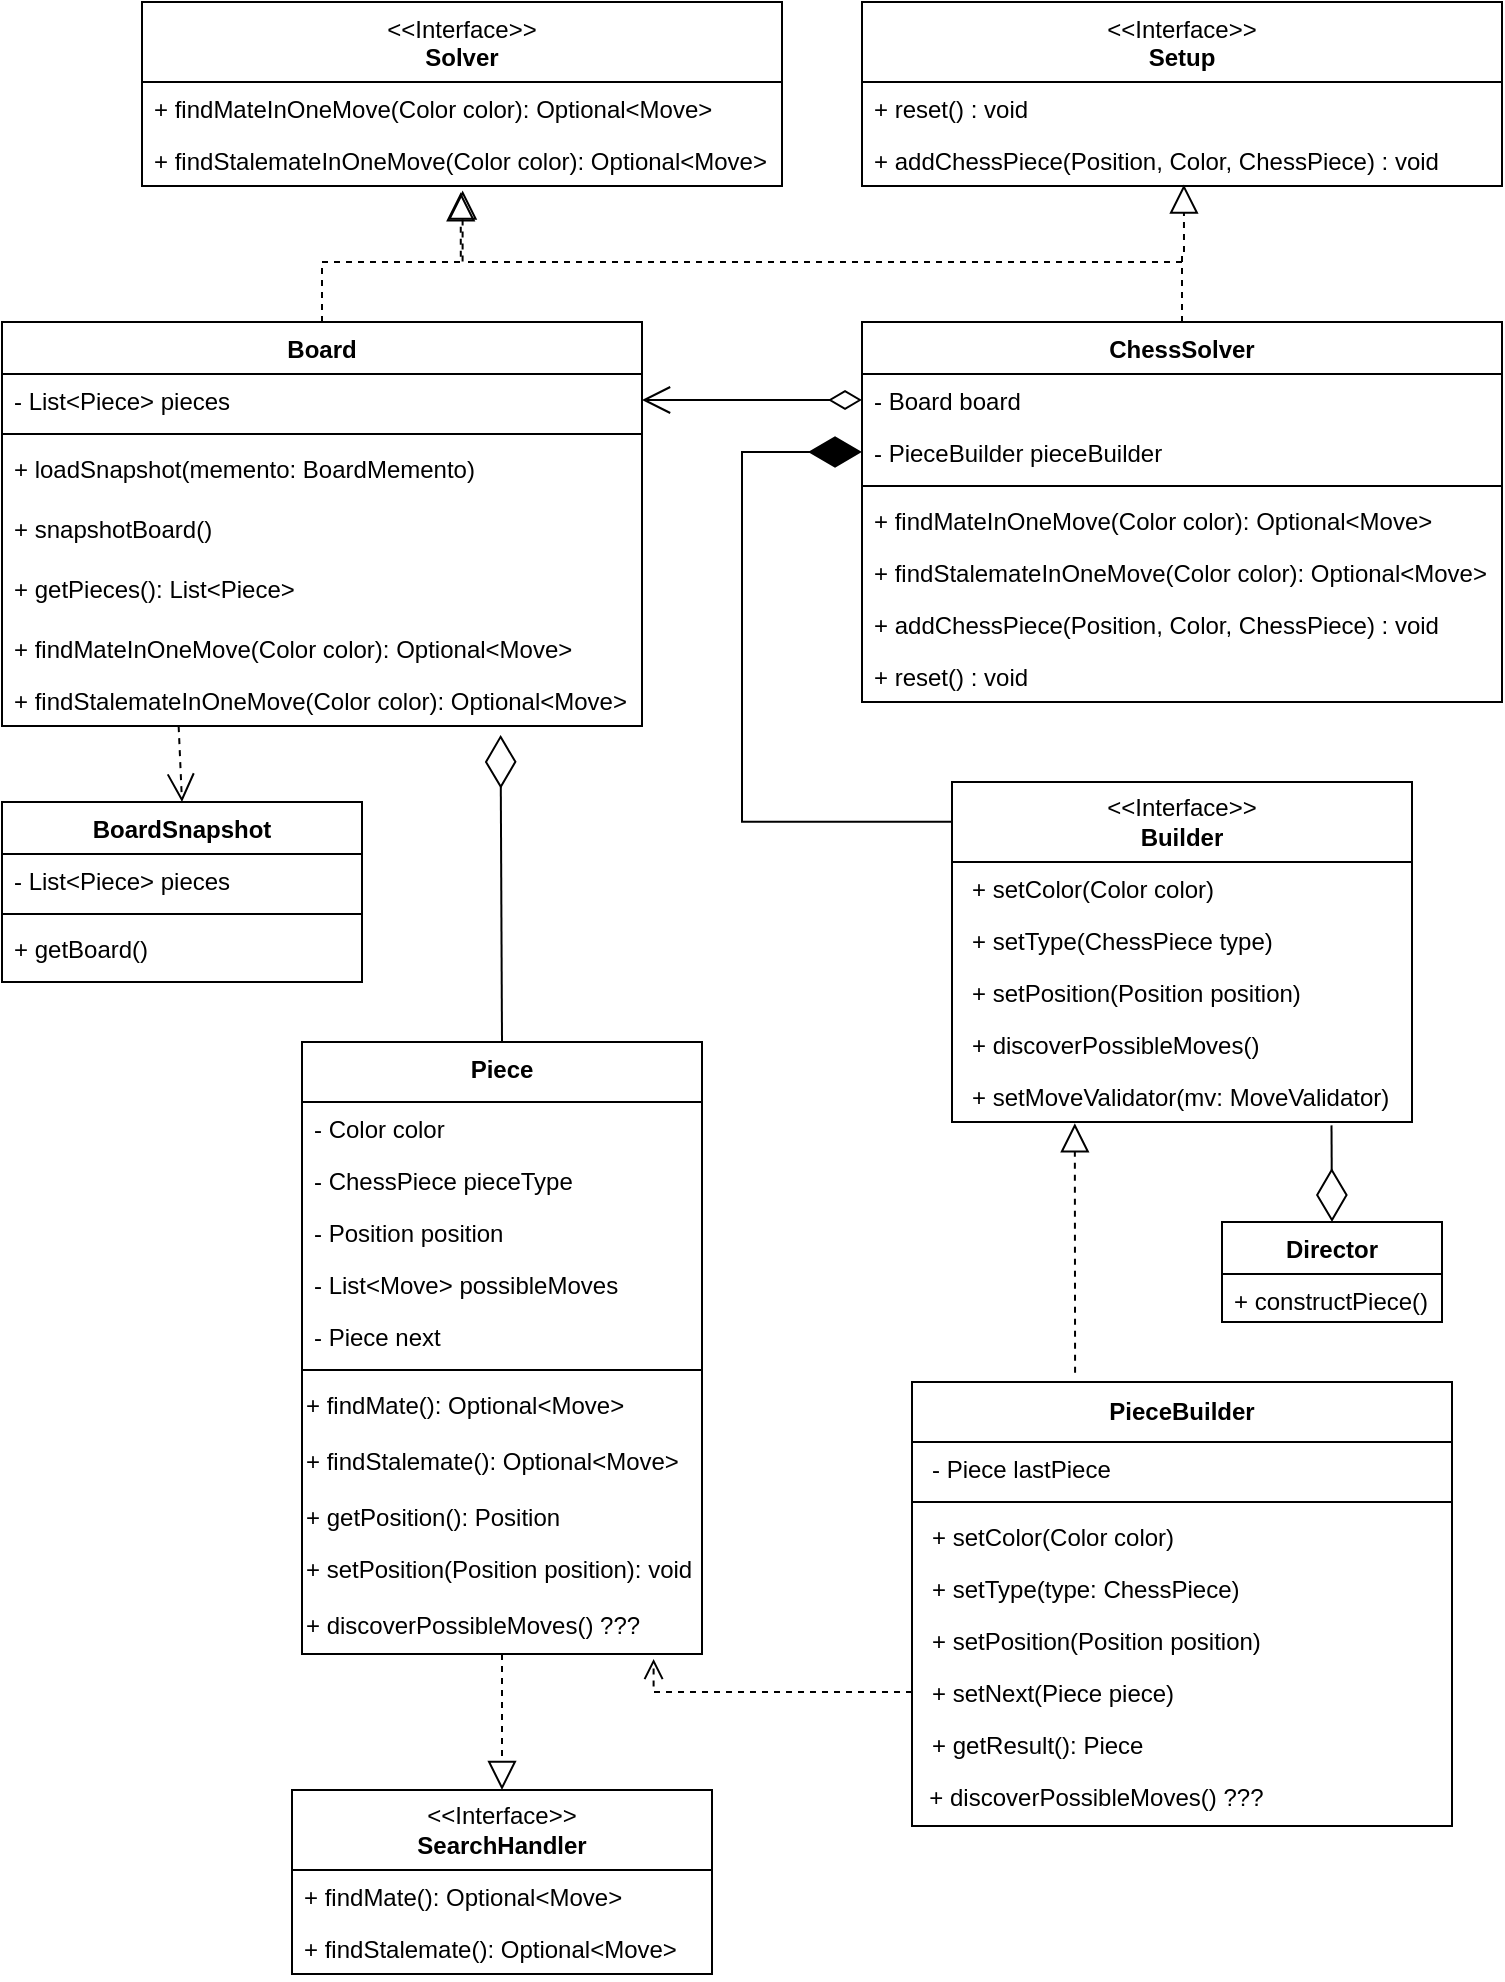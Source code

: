 <mxfile pages="7">
    <diagram id="C5RBs43oDa-KdzZeNtuy" name="ChessSolver">
        <mxGraphModel dx="225" dy="-433" grid="1" gridSize="10" guides="1" tooltips="1" connect="1" arrows="1" fold="1" page="1" pageScale="1" pageWidth="827" pageHeight="1169" math="0" shadow="0">
            <root>
                <mxCell id="WIyWlLk6GJQsqaUBKTNV-0"/>
                <mxCell id="WIyWlLk6GJQsqaUBKTNV-1" parent="WIyWlLk6GJQsqaUBKTNV-0"/>
                <mxCell id="l44abqLYJ7022d8vdscC-1" value="Director" style="swimlane;fontStyle=1;align=center;verticalAlign=top;childLayout=stackLayout;horizontal=1;startSize=26;horizontalStack=0;resizeParent=1;resizeParentMax=0;resizeLast=0;collapsible=1;marginBottom=0;whiteSpace=wrap;html=1;" parent="WIyWlLk6GJQsqaUBKTNV-1" vertex="1">
                    <mxGeometry x="1470" y="1820" width="110" height="50" as="geometry"/>
                </mxCell>
                <mxCell id="l44abqLYJ7022d8vdscC-2" value="+ constructPiece()" style="text;strokeColor=none;fillColor=none;align=left;verticalAlign=top;spacingLeft=4;spacingRight=4;overflow=hidden;rotatable=0;points=[[0,0.5],[1,0.5]];portConstraint=eastwest;whiteSpace=wrap;html=1;" parent="l44abqLYJ7022d8vdscC-1" vertex="1">
                    <mxGeometry y="26" width="110" height="24" as="geometry"/>
                </mxCell>
                <mxCell id="l44abqLYJ7022d8vdscC-13" value="" style="endArrow=diamondThin;endFill=0;endSize=24;html=1;rounded=0;entryX=0.5;entryY=0;entryDx=0;entryDy=0;exitX=0.825;exitY=1.065;exitDx=0;exitDy=0;exitPerimeter=0;" parent="WIyWlLk6GJQsqaUBKTNV-1" source="0b43b-XAsXaFFJ_PMfYd-40" target="l44abqLYJ7022d8vdscC-1" edge="1">
                    <mxGeometry width="160" relative="1" as="geometry">
                        <mxPoint x="1590" y="1830" as="sourcePoint"/>
                        <mxPoint x="1595" y="1757" as="targetPoint"/>
                    </mxGeometry>
                </mxCell>
                <mxCell id="0b43b-XAsXaFFJ_PMfYd-28" value="&amp;lt;&amp;lt;Interface&amp;gt;&amp;gt;&lt;br&gt;&lt;b&gt;Builder&lt;/b&gt;" style="swimlane;fontStyle=0;childLayout=stackLayout;horizontal=1;startSize=40;fillColor=none;horizontalStack=0;resizeParent=1;resizeParentMax=0;resizeLast=0;collapsible=1;marginBottom=0;whiteSpace=wrap;html=1;" parent="WIyWlLk6GJQsqaUBKTNV-1" vertex="1">
                    <mxGeometry x="1335" y="1600" width="230" height="170" as="geometry"/>
                </mxCell>
                <mxCell id="0b43b-XAsXaFFJ_PMfYd-29" value="&lt;p style=&quot;border-color: var(--border-color); margin: 0px 0px 0px 4px;&quot;&gt;+ setColor(Color color)&lt;br style=&quot;border-color: var(--border-color);&quot;&gt;&lt;/p&gt;&lt;p style=&quot;border-color: var(--border-color); margin: 0px 0px 0px 4px;&quot;&gt;&lt;br&gt;&lt;/p&gt;" style="text;strokeColor=none;fillColor=none;align=left;verticalAlign=top;spacingLeft=4;spacingRight=4;overflow=hidden;rotatable=0;points=[[0,0.5],[1,0.5]];portConstraint=eastwest;whiteSpace=wrap;html=1;" parent="0b43b-XAsXaFFJ_PMfYd-28" vertex="1">
                    <mxGeometry y="40" width="230" height="26" as="geometry"/>
                </mxCell>
                <mxCell id="0b43b-XAsXaFFJ_PMfYd-30" value="&lt;p style=&quot;border-color: var(--border-color); margin: 0px 0px 0px 4px;&quot;&gt;+ setType(ChessPiece type)&lt;br style=&quot;border-color: var(--border-color);&quot;&gt;&lt;/p&gt;&lt;p style=&quot;border-color: var(--border-color); margin: 0px 0px 0px 4px;&quot;&gt;&lt;br&gt;&lt;/p&gt;" style="text;strokeColor=none;fillColor=none;align=left;verticalAlign=top;spacingLeft=4;spacingRight=4;overflow=hidden;rotatable=0;points=[[0,0.5],[1,0.5]];portConstraint=eastwest;whiteSpace=wrap;html=1;" parent="0b43b-XAsXaFFJ_PMfYd-28" vertex="1">
                    <mxGeometry y="66" width="230" height="26" as="geometry"/>
                </mxCell>
                <mxCell id="0b43b-XAsXaFFJ_PMfYd-31" value="&lt;p style=&quot;border-color: var(--border-color); margin: 0px 0px 0px 4px;&quot;&gt;+ setPosition(Position position)&lt;br&gt;&lt;/p&gt;" style="text;strokeColor=none;fillColor=none;align=left;verticalAlign=top;spacingLeft=4;spacingRight=4;overflow=hidden;rotatable=0;points=[[0,0.5],[1,0.5]];portConstraint=eastwest;whiteSpace=wrap;html=1;" parent="0b43b-XAsXaFFJ_PMfYd-28" vertex="1">
                    <mxGeometry y="92" width="230" height="26" as="geometry"/>
                </mxCell>
                <mxCell id="0b43b-XAsXaFFJ_PMfYd-34" value="&lt;p style=&quot;border-color: var(--border-color); margin: 0px 0px 0px 4px;&quot;&gt;+ discoverPossibleMoves()&lt;/p&gt;&lt;p style=&quot;border-color: var(--border-color); margin: 0px 0px 0px 4px;&quot;&gt;&lt;br&gt;&lt;/p&gt;" style="text;strokeColor=none;fillColor=none;align=left;verticalAlign=top;spacingLeft=4;spacingRight=4;overflow=hidden;rotatable=0;points=[[0,0.5],[1,0.5]];portConstraint=eastwest;whiteSpace=wrap;html=1;" parent="0b43b-XAsXaFFJ_PMfYd-28" vertex="1">
                    <mxGeometry y="118" width="230" height="26" as="geometry"/>
                </mxCell>
                <mxCell id="0b43b-XAsXaFFJ_PMfYd-40" value="&lt;p style=&quot;border-color: var(--border-color); margin: 0px 0px 0px 4px;&quot;&gt;+ setMoveValidator(mv: MoveValidator)&lt;br&gt;&lt;/p&gt;" style="text;strokeColor=none;fillColor=none;align=left;verticalAlign=top;spacingLeft=4;spacingRight=4;overflow=hidden;rotatable=0;points=[[0,0.5],[1,0.5]];portConstraint=eastwest;whiteSpace=wrap;html=1;" parent="0b43b-XAsXaFFJ_PMfYd-28" vertex="1">
                    <mxGeometry y="144" width="230" height="26" as="geometry"/>
                </mxCell>
                <mxCell id="0b43b-XAsXaFFJ_PMfYd-46" value="&lt;b&gt;PieceBuilder&lt;/b&gt;" style="swimlane;fontStyle=0;childLayout=stackLayout;horizontal=1;startSize=30;fillColor=none;horizontalStack=0;resizeParent=1;resizeParentMax=0;resizeLast=0;collapsible=1;marginBottom=0;whiteSpace=wrap;html=1;" parent="WIyWlLk6GJQsqaUBKTNV-1" vertex="1">
                    <mxGeometry x="1315" y="1900" width="270" height="222" as="geometry"/>
                </mxCell>
                <mxCell id="KxNDUQJCL_BTuprihjCs-60" value="&lt;p style=&quot;border-color: var(--border-color); margin: 0px 0px 0px 4px;&quot;&gt;- Piece lastPiece&lt;/p&gt;&lt;p style=&quot;border-color: var(--border-color); margin: 0px 0px 0px 4px;&quot;&gt;&lt;br&gt;&lt;/p&gt;" style="text;strokeColor=none;fillColor=none;align=left;verticalAlign=top;spacingLeft=4;spacingRight=4;overflow=hidden;rotatable=0;points=[[0,0.5],[1,0.5]];portConstraint=eastwest;whiteSpace=wrap;html=1;" parent="0b43b-XAsXaFFJ_PMfYd-46" vertex="1">
                    <mxGeometry y="30" width="270" height="26" as="geometry"/>
                </mxCell>
                <mxCell id="uHV0YYPTb8c_ab888rYT-30" value="" style="line;strokeWidth=1;fillColor=none;align=left;verticalAlign=middle;spacingTop=-1;spacingLeft=3;spacingRight=3;rotatable=0;labelPosition=right;points=[];portConstraint=eastwest;strokeColor=inherit;" parent="0b43b-XAsXaFFJ_PMfYd-46" vertex="1">
                    <mxGeometry y="56" width="270" height="8" as="geometry"/>
                </mxCell>
                <mxCell id="uHV0YYPTb8c_ab888rYT-29" value="&lt;p style=&quot;border-color: var(--border-color); margin: 0px 0px 0px 4px;&quot;&gt;+ setColor(Color color)&lt;br style=&quot;border-color: var(--border-color);&quot;&gt;&lt;/p&gt;&lt;p style=&quot;border-color: var(--border-color); margin: 0px 0px 0px 4px;&quot;&gt;&lt;br&gt;&lt;/p&gt;" style="text;strokeColor=none;fillColor=none;align=left;verticalAlign=top;spacingLeft=4;spacingRight=4;overflow=hidden;rotatable=0;points=[[0,0.5],[1,0.5]];portConstraint=eastwest;whiteSpace=wrap;html=1;" parent="0b43b-XAsXaFFJ_PMfYd-46" vertex="1">
                    <mxGeometry y="64" width="270" height="26" as="geometry"/>
                </mxCell>
                <mxCell id="0b43b-XAsXaFFJ_PMfYd-48" value="&lt;p style=&quot;border-color: var(--border-color); margin: 0px 0px 0px 4px;&quot;&gt;+ setType(type: ChessPiece)&lt;br style=&quot;border-color: var(--border-color);&quot;&gt;&lt;/p&gt;&lt;p style=&quot;border-color: var(--border-color); margin: 0px 0px 0px 4px;&quot;&gt;&lt;br&gt;&lt;/p&gt;" style="text;strokeColor=none;fillColor=none;align=left;verticalAlign=top;spacingLeft=4;spacingRight=4;overflow=hidden;rotatable=0;points=[[0,0.5],[1,0.5]];portConstraint=eastwest;whiteSpace=wrap;html=1;" parent="0b43b-XAsXaFFJ_PMfYd-46" vertex="1">
                    <mxGeometry y="90" width="270" height="26" as="geometry"/>
                </mxCell>
                <mxCell id="KxNDUQJCL_BTuprihjCs-62" value="&lt;p style=&quot;border-color: var(--border-color); margin: 0px 0px 0px 4px;&quot;&gt;+ setPosition(Position position)&lt;br&gt;&lt;/p&gt;" style="text;strokeColor=none;fillColor=none;align=left;verticalAlign=top;spacingLeft=4;spacingRight=4;overflow=hidden;rotatable=0;points=[[0,0.5],[1,0.5]];portConstraint=eastwest;whiteSpace=wrap;html=1;" parent="0b43b-XAsXaFFJ_PMfYd-46" vertex="1">
                    <mxGeometry y="116" width="270" height="26" as="geometry"/>
                </mxCell>
                <mxCell id="zAyZkILxYdcnh-GBjAfW-13" value="&lt;p style=&quot;border-color: var(--border-color); margin: 0px 0px 0px 4px;&quot;&gt;+ setNext(Piece piece)&lt;br&gt;&lt;/p&gt;" style="text;strokeColor=none;fillColor=none;align=left;verticalAlign=top;spacingLeft=4;spacingRight=4;overflow=hidden;rotatable=0;points=[[0,0.5],[1,0.5]];portConstraint=eastwest;whiteSpace=wrap;html=1;" parent="0b43b-XAsXaFFJ_PMfYd-46" vertex="1">
                    <mxGeometry y="142" width="270" height="26" as="geometry"/>
                </mxCell>
                <mxCell id="uHV0YYPTb8c_ab888rYT-0" value="&lt;p style=&quot;border-color: var(--border-color); margin: 0px 0px 0px 4px;&quot;&gt;+ getResult(): Piece&lt;br&gt;&lt;/p&gt;" style="text;strokeColor=none;fillColor=none;align=left;verticalAlign=top;spacingLeft=4;spacingRight=4;overflow=hidden;rotatable=0;points=[[0,0.5],[1,0.5]];portConstraint=eastwest;whiteSpace=wrap;html=1;" parent="0b43b-XAsXaFFJ_PMfYd-46" vertex="1">
                    <mxGeometry y="168" width="270" height="26" as="geometry"/>
                </mxCell>
                <mxCell id="0" value="&amp;nbsp; + discoverPossibleMoves() ???" style="text;whiteSpace=wrap;html=1;" vertex="1" parent="0b43b-XAsXaFFJ_PMfYd-46">
                    <mxGeometry y="194" width="270" height="28" as="geometry"/>
                </mxCell>
                <mxCell id="0b43b-XAsXaFFJ_PMfYd-62" value="" style="endArrow=block;dashed=1;endFill=0;endSize=12;html=1;rounded=0;exitX=0.302;exitY=-0.021;exitDx=0;exitDy=0;exitPerimeter=0;entryX=0.267;entryY=1.024;entryDx=0;entryDy=0;entryPerimeter=0;" parent="WIyWlLk6GJQsqaUBKTNV-1" source="0b43b-XAsXaFFJ_PMfYd-46" target="0b43b-XAsXaFFJ_PMfYd-40" edge="1">
                    <mxGeometry width="160" relative="1" as="geometry">
                        <mxPoint x="1450" y="1830" as="sourcePoint"/>
                        <mxPoint x="1440" y="1810" as="targetPoint"/>
                    </mxGeometry>
                </mxCell>
                <mxCell id="KxNDUQJCL_BTuprihjCs-0" value="Board" style="swimlane;fontStyle=1;align=center;verticalAlign=top;childLayout=stackLayout;horizontal=1;startSize=26;horizontalStack=0;resizeParent=1;resizeParentMax=0;resizeLast=0;collapsible=1;marginBottom=0;whiteSpace=wrap;html=1;" parent="WIyWlLk6GJQsqaUBKTNV-1" vertex="1">
                    <mxGeometry x="860" y="1370" width="320" height="202" as="geometry"/>
                </mxCell>
                <mxCell id="KxNDUQJCL_BTuprihjCs-1" value="- List&amp;lt;Piece&amp;gt; pieces" style="text;strokeColor=none;fillColor=none;align=left;verticalAlign=top;spacingLeft=4;spacingRight=4;overflow=hidden;rotatable=0;points=[[0,0.5],[1,0.5]];portConstraint=eastwest;whiteSpace=wrap;html=1;" parent="KxNDUQJCL_BTuprihjCs-0" vertex="1">
                    <mxGeometry y="26" width="320" height="26" as="geometry"/>
                </mxCell>
                <mxCell id="KxNDUQJCL_BTuprihjCs-2" value="" style="line;strokeWidth=1;fillColor=none;align=left;verticalAlign=middle;spacingTop=-1;spacingLeft=3;spacingRight=3;rotatable=0;labelPosition=right;points=[];portConstraint=eastwest;strokeColor=inherit;" parent="KxNDUQJCL_BTuprihjCs-0" vertex="1">
                    <mxGeometry y="52" width="320" height="8" as="geometry"/>
                </mxCell>
                <mxCell id="KxNDUQJCL_BTuprihjCs-3" value="+ loadSnapshot(memento: BoardMemento)" style="text;strokeColor=none;fillColor=none;align=left;verticalAlign=top;spacingLeft=4;spacingRight=4;overflow=hidden;rotatable=0;points=[[0,0.5],[1,0.5]];portConstraint=eastwest;whiteSpace=wrap;html=1;" parent="KxNDUQJCL_BTuprihjCs-0" vertex="1">
                    <mxGeometry y="60" width="320" height="30" as="geometry"/>
                </mxCell>
                <mxCell id="KxNDUQJCL_BTuprihjCs-54" value="+ snapshotBoard()" style="text;strokeColor=none;fillColor=none;align=left;verticalAlign=top;spacingLeft=4;spacingRight=4;overflow=hidden;rotatable=0;points=[[0,0.5],[1,0.5]];portConstraint=eastwest;whiteSpace=wrap;html=1;" parent="KxNDUQJCL_BTuprihjCs-0" vertex="1">
                    <mxGeometry y="90" width="320" height="30" as="geometry"/>
                </mxCell>
                <mxCell id="KxNDUQJCL_BTuprihjCs-10" value="+ getPieces(): List&amp;lt;Piece&amp;gt;" style="text;strokeColor=none;fillColor=none;align=left;verticalAlign=top;spacingLeft=4;spacingRight=4;overflow=hidden;rotatable=0;points=[[0,0.5],[1,0.5]];portConstraint=eastwest;whiteSpace=wrap;html=1;" parent="KxNDUQJCL_BTuprihjCs-0" vertex="1">
                    <mxGeometry y="120" width="320" height="30" as="geometry"/>
                </mxCell>
                <mxCell id="uHV0YYPTb8c_ab888rYT-39" value="+&amp;nbsp;findMateInOneMove&lt;span style=&quot;background-color: initial;&quot;&gt;(Color color): Optional&amp;lt;Move&amp;gt;&lt;/span&gt;" style="text;strokeColor=none;fillColor=none;align=left;verticalAlign=top;spacingLeft=4;spacingRight=4;overflow=hidden;rotatable=0;points=[[0,0.5],[1,0.5]];portConstraint=eastwest;whiteSpace=wrap;html=1;" parent="KxNDUQJCL_BTuprihjCs-0" vertex="1">
                    <mxGeometry y="150" width="320" height="26" as="geometry"/>
                </mxCell>
                <mxCell id="uHV0YYPTb8c_ab888rYT-41" value="+&amp;nbsp;findStalemateInOneMove(Color color): Optional&amp;lt;Move&amp;gt;" style="text;strokeColor=none;fillColor=none;align=left;verticalAlign=top;spacingLeft=4;spacingRight=4;overflow=hidden;rotatable=0;points=[[0,0.5],[1,0.5]];portConstraint=eastwest;whiteSpace=wrap;html=1;" parent="KxNDUQJCL_BTuprihjCs-0" vertex="1">
                    <mxGeometry y="176" width="320" height="26" as="geometry"/>
                </mxCell>
                <mxCell id="KxNDUQJCL_BTuprihjCs-4" value="BoardSnapshot" style="swimlane;fontStyle=1;align=center;verticalAlign=top;childLayout=stackLayout;horizontal=1;startSize=26;horizontalStack=0;resizeParent=1;resizeParentMax=0;resizeLast=0;collapsible=1;marginBottom=0;whiteSpace=wrap;html=1;" parent="WIyWlLk6GJQsqaUBKTNV-1" vertex="1">
                    <mxGeometry x="860" y="1610" width="180" height="90" as="geometry"/>
                </mxCell>
                <mxCell id="KxNDUQJCL_BTuprihjCs-5" value="- List&amp;lt;Piece&amp;gt; pieces" style="text;strokeColor=none;fillColor=none;align=left;verticalAlign=top;spacingLeft=4;spacingRight=4;overflow=hidden;rotatable=0;points=[[0,0.5],[1,0.5]];portConstraint=eastwest;whiteSpace=wrap;html=1;" parent="KxNDUQJCL_BTuprihjCs-4" vertex="1">
                    <mxGeometry y="26" width="180" height="26" as="geometry"/>
                </mxCell>
                <mxCell id="KxNDUQJCL_BTuprihjCs-6" value="" style="line;strokeWidth=1;fillColor=none;align=left;verticalAlign=middle;spacingTop=-1;spacingLeft=3;spacingRight=3;rotatable=0;labelPosition=right;points=[];portConstraint=eastwest;strokeColor=inherit;" parent="KxNDUQJCL_BTuprihjCs-4" vertex="1">
                    <mxGeometry y="52" width="180" height="8" as="geometry"/>
                </mxCell>
                <mxCell id="KxNDUQJCL_BTuprihjCs-9" value="+ getBoard()" style="text;strokeColor=none;fillColor=none;align=left;verticalAlign=top;spacingLeft=4;spacingRight=4;overflow=hidden;rotatable=0;points=[[0,0.5],[1,0.5]];portConstraint=eastwest;whiteSpace=wrap;html=1;" parent="KxNDUQJCL_BTuprihjCs-4" vertex="1">
                    <mxGeometry y="60" width="180" height="30" as="geometry"/>
                </mxCell>
                <mxCell id="KxNDUQJCL_BTuprihjCs-11" value="Piece" style="swimlane;fontStyle=1;align=center;verticalAlign=top;childLayout=stackLayout;horizontal=1;startSize=30;horizontalStack=0;resizeParent=1;resizeParentMax=0;resizeLast=0;collapsible=1;marginBottom=0;whiteSpace=wrap;html=1;" parent="WIyWlLk6GJQsqaUBKTNV-1" vertex="1">
                    <mxGeometry x="1010" y="1730" width="200" height="306" as="geometry"/>
                </mxCell>
                <mxCell id="KxNDUQJCL_BTuprihjCs-18" value="- Color color" style="text;align=left;verticalAlign=top;spacingLeft=4;spacingRight=4;overflow=hidden;rotatable=0;points=[[0,0.5],[1,0.5]];portConstraint=eastwest;rounded=0;shadow=0;html=0;" parent="KxNDUQJCL_BTuprihjCs-11" vertex="1">
                    <mxGeometry y="30" width="200" height="26" as="geometry"/>
                </mxCell>
                <mxCell id="KxNDUQJCL_BTuprihjCs-20" value="- ChessPiece pieceType" style="text;align=left;verticalAlign=top;spacingLeft=4;spacingRight=4;overflow=hidden;rotatable=0;points=[[0,0.5],[1,0.5]];portConstraint=eastwest;rounded=0;shadow=0;html=0;" parent="KxNDUQJCL_BTuprihjCs-11" vertex="1">
                    <mxGeometry y="56" width="200" height="26" as="geometry"/>
                </mxCell>
                <mxCell id="KxNDUQJCL_BTuprihjCs-19" value="- Position position" style="text;align=left;verticalAlign=top;spacingLeft=4;spacingRight=4;overflow=hidden;rotatable=0;points=[[0,0.5],[1,0.5]];portConstraint=eastwest;rounded=0;shadow=0;html=0;" parent="KxNDUQJCL_BTuprihjCs-11" vertex="1">
                    <mxGeometry y="82" width="200" height="26" as="geometry"/>
                </mxCell>
                <mxCell id="uHV0YYPTb8c_ab888rYT-35" value="- List&lt;Move&gt; possibleMoves" style="text;align=left;verticalAlign=top;spacingLeft=4;spacingRight=4;overflow=hidden;rotatable=0;points=[[0,0.5],[1,0.5]];portConstraint=eastwest;rounded=0;shadow=0;html=0;" parent="KxNDUQJCL_BTuprihjCs-11" vertex="1">
                    <mxGeometry y="108" width="200" height="26" as="geometry"/>
                </mxCell>
                <mxCell id="uHV0YYPTb8c_ab888rYT-3" value="- Piece next" style="text;align=left;verticalAlign=top;spacingLeft=4;spacingRight=4;overflow=hidden;rotatable=0;points=[[0,0.5],[1,0.5]];portConstraint=eastwest;rounded=0;shadow=0;html=0;" parent="KxNDUQJCL_BTuprihjCs-11" vertex="1">
                    <mxGeometry y="134" width="200" height="26" as="geometry"/>
                </mxCell>
                <mxCell id="KxNDUQJCL_BTuprihjCs-13" value="" style="line;strokeWidth=1;fillColor=none;align=left;verticalAlign=middle;spacingTop=-1;spacingLeft=3;spacingRight=3;rotatable=0;labelPosition=right;points=[];portConstraint=eastwest;strokeColor=inherit;" parent="KxNDUQJCL_BTuprihjCs-11" vertex="1">
                    <mxGeometry y="160" width="200" height="8" as="geometry"/>
                </mxCell>
                <mxCell id="0b43b-XAsXaFFJ_PMfYd-60" value="+ findMate(): Optional&amp;lt;Move&amp;gt;" style="text;whiteSpace=wrap;html=1;" parent="KxNDUQJCL_BTuprihjCs-11" vertex="1">
                    <mxGeometry y="168" width="200" height="28" as="geometry"/>
                </mxCell>
                <mxCell id="uHV0YYPTb8c_ab888rYT-2" value="+ findStalemate(): Optional&amp;lt;Move&amp;gt;" style="text;whiteSpace=wrap;html=1;" parent="KxNDUQJCL_BTuprihjCs-11" vertex="1">
                    <mxGeometry y="196" width="200" height="28" as="geometry"/>
                </mxCell>
                <mxCell id="0b43b-XAsXaFFJ_PMfYd-26" value="+ getPosition(): Position" style="text;whiteSpace=wrap;html=1;" parent="KxNDUQJCL_BTuprihjCs-11" vertex="1">
                    <mxGeometry y="224" width="200" height="26" as="geometry"/>
                </mxCell>
                <mxCell id="0b43b-XAsXaFFJ_PMfYd-25" value="+ setPosition(Position position): void" style="text;whiteSpace=wrap;html=1;" parent="KxNDUQJCL_BTuprihjCs-11" vertex="1">
                    <mxGeometry y="250" width="200" height="28" as="geometry"/>
                </mxCell>
                <mxCell id="uHV0YYPTb8c_ab888rYT-1" value="+ discoverPossibleMoves() ???&lt;br&gt;" style="text;whiteSpace=wrap;html=1;" parent="KxNDUQJCL_BTuprihjCs-11" vertex="1">
                    <mxGeometry y="278" width="200" height="28" as="geometry"/>
                </mxCell>
                <mxCell id="KxNDUQJCL_BTuprihjCs-29" value="ChessSolver" style="swimlane;fontStyle=1;align=center;verticalAlign=top;childLayout=stackLayout;horizontal=1;startSize=26;horizontalStack=0;resizeParent=1;resizeParentMax=0;resizeLast=0;collapsible=1;marginBottom=0;whiteSpace=wrap;html=1;" parent="WIyWlLk6GJQsqaUBKTNV-1" vertex="1">
                    <mxGeometry x="1290" y="1370" width="320" height="190" as="geometry"/>
                </mxCell>
                <mxCell id="KxNDUQJCL_BTuprihjCs-33" value="- Board board" style="text;strokeColor=none;fillColor=none;align=left;verticalAlign=top;spacingLeft=4;spacingRight=4;overflow=hidden;rotatable=0;points=[[0,0.5],[1,0.5]];portConstraint=eastwest;whiteSpace=wrap;html=1;" parent="KxNDUQJCL_BTuprihjCs-29" vertex="1">
                    <mxGeometry y="26" width="320" height="26" as="geometry"/>
                </mxCell>
                <mxCell id="KxNDUQJCL_BTuprihjCs-30" value="- PieceBuilder pieceBuilder" style="text;strokeColor=none;fillColor=none;align=left;verticalAlign=top;spacingLeft=4;spacingRight=4;overflow=hidden;rotatable=0;points=[[0,0.5],[1,0.5]];portConstraint=eastwest;whiteSpace=wrap;html=1;" parent="KxNDUQJCL_BTuprihjCs-29" vertex="1">
                    <mxGeometry y="52" width="320" height="26" as="geometry"/>
                </mxCell>
                <mxCell id="KxNDUQJCL_BTuprihjCs-31" value="" style="line;strokeWidth=1;fillColor=none;align=left;verticalAlign=middle;spacingTop=-1;spacingLeft=3;spacingRight=3;rotatable=0;labelPosition=right;points=[];portConstraint=eastwest;strokeColor=inherit;" parent="KxNDUQJCL_BTuprihjCs-29" vertex="1">
                    <mxGeometry y="78" width="320" height="8" as="geometry"/>
                </mxCell>
                <mxCell id="KxNDUQJCL_BTuprihjCs-32" value="+&amp;nbsp;findMateInOneMove&lt;span style=&quot;background-color: initial;&quot;&gt;(Color color): Optional&amp;lt;Move&amp;gt;&lt;/span&gt;" style="text;strokeColor=none;fillColor=none;align=left;verticalAlign=top;spacingLeft=4;spacingRight=4;overflow=hidden;rotatable=0;points=[[0,0.5],[1,0.5]];portConstraint=eastwest;whiteSpace=wrap;html=1;" parent="KxNDUQJCL_BTuprihjCs-29" vertex="1">
                    <mxGeometry y="86" width="320" height="26" as="geometry"/>
                </mxCell>
                <mxCell id="KxNDUQJCL_BTuprihjCs-34" value="+&amp;nbsp;findStalemateInOneMove(Color color): Optional&amp;lt;Move&amp;gt;" style="text;strokeColor=none;fillColor=none;align=left;verticalAlign=top;spacingLeft=4;spacingRight=4;overflow=hidden;rotatable=0;points=[[0,0.5],[1,0.5]];portConstraint=eastwest;whiteSpace=wrap;html=1;" parent="KxNDUQJCL_BTuprihjCs-29" vertex="1">
                    <mxGeometry y="112" width="320" height="26" as="geometry"/>
                </mxCell>
                <mxCell id="KxNDUQJCL_BTuprihjCs-28" value="+ addChessPiece(Position, Color, ChessPiece) : void" style="text;align=left;verticalAlign=top;spacingLeft=4;spacingRight=4;overflow=hidden;rotatable=0;points=[[0,0.5],[1,0.5]];portConstraint=eastwest;rounded=0;shadow=0;html=0;" parent="KxNDUQJCL_BTuprihjCs-29" vertex="1">
                    <mxGeometry y="138" width="320" height="26" as="geometry"/>
                </mxCell>
                <mxCell id="KxNDUQJCL_BTuprihjCs-27" value="+ reset() : void" style="text;align=left;verticalAlign=top;spacingLeft=4;spacingRight=4;overflow=hidden;rotatable=0;points=[[0,0.5],[1,0.5]];portConstraint=eastwest;" parent="KxNDUQJCL_BTuprihjCs-29" vertex="1">
                    <mxGeometry y="164" width="320" height="26" as="geometry"/>
                </mxCell>
                <mxCell id="KxNDUQJCL_BTuprihjCs-41" value="&lt;span style=&quot;font-weight: normal;&quot;&gt;&amp;lt;&amp;lt;Interface&amp;gt;&amp;gt;&lt;/span&gt;&lt;br&gt;Solver" style="swimlane;fontStyle=1;align=center;verticalAlign=top;childLayout=stackLayout;horizontal=1;startSize=40;horizontalStack=0;resizeParent=1;resizeParentMax=0;resizeLast=0;collapsible=1;marginBottom=0;whiteSpace=wrap;html=1;" parent="WIyWlLk6GJQsqaUBKTNV-1" vertex="1">
                    <mxGeometry x="930" y="1210" width="320" height="92" as="geometry"/>
                </mxCell>
                <mxCell id="KxNDUQJCL_BTuprihjCs-45" value="+&amp;nbsp;findMateInOneMove&lt;span style=&quot;background-color: initial;&quot;&gt;(Color color): Optional&amp;lt;Move&amp;gt;&lt;/span&gt;" style="text;strokeColor=none;fillColor=none;align=left;verticalAlign=top;spacingLeft=4;spacingRight=4;overflow=hidden;rotatable=0;points=[[0,0.5],[1,0.5]];portConstraint=eastwest;whiteSpace=wrap;html=1;" parent="KxNDUQJCL_BTuprihjCs-41" vertex="1">
                    <mxGeometry y="40" width="320" height="26" as="geometry"/>
                </mxCell>
                <mxCell id="KxNDUQJCL_BTuprihjCs-46" value="+&amp;nbsp;findStalemateInOneMove(Color color): Optional&amp;lt;Move&amp;gt;" style="text;strokeColor=none;fillColor=none;align=left;verticalAlign=top;spacingLeft=4;spacingRight=4;overflow=hidden;rotatable=0;points=[[0,0.5],[1,0.5]];portConstraint=eastwest;whiteSpace=wrap;html=1;" parent="KxNDUQJCL_BTuprihjCs-41" vertex="1">
                    <mxGeometry y="66" width="320" height="26" as="geometry"/>
                </mxCell>
                <mxCell id="KxNDUQJCL_BTuprihjCs-47" value="&lt;span style=&quot;font-weight: normal;&quot;&gt;&amp;lt;&amp;lt;Interface&amp;gt;&amp;gt;&lt;/span&gt;&lt;br&gt;Setup" style="swimlane;fontStyle=1;align=center;verticalAlign=top;childLayout=stackLayout;horizontal=1;startSize=40;horizontalStack=0;resizeParent=1;resizeParentMax=0;resizeLast=0;collapsible=1;marginBottom=0;whiteSpace=wrap;html=1;" parent="WIyWlLk6GJQsqaUBKTNV-1" vertex="1">
                    <mxGeometry x="1290" y="1210" width="320" height="92" as="geometry"/>
                </mxCell>
                <mxCell id="KxNDUQJCL_BTuprihjCs-50" value="+ reset() : void" style="text;align=left;verticalAlign=top;spacingLeft=4;spacingRight=4;overflow=hidden;rotatable=0;points=[[0,0.5],[1,0.5]];portConstraint=eastwest;" parent="KxNDUQJCL_BTuprihjCs-47" vertex="1">
                    <mxGeometry y="40" width="320" height="26" as="geometry"/>
                </mxCell>
                <mxCell id="KxNDUQJCL_BTuprihjCs-51" value="+ addChessPiece(Position, Color, ChessPiece) : void" style="text;align=left;verticalAlign=top;spacingLeft=4;spacingRight=4;overflow=hidden;rotatable=0;points=[[0,0.5],[1,0.5]];portConstraint=eastwest;rounded=0;shadow=0;html=0;" parent="KxNDUQJCL_BTuprihjCs-47" vertex="1">
                    <mxGeometry y="66" width="320" height="26" as="geometry"/>
                </mxCell>
                <mxCell id="KxNDUQJCL_BTuprihjCs-52" value="" style="endArrow=block;dashed=1;endFill=0;endSize=12;html=1;rounded=0;exitX=0.5;exitY=0;exitDx=0;exitDy=0;edgeStyle=orthogonalEdgeStyle;entryX=0.501;entryY=1.087;entryDx=0;entryDy=0;entryPerimeter=0;" parent="WIyWlLk6GJQsqaUBKTNV-1" source="KxNDUQJCL_BTuprihjCs-29" target="KxNDUQJCL_BTuprihjCs-46" edge="1">
                    <mxGeometry width="160" relative="1" as="geometry">
                        <mxPoint x="990" y="1410" as="sourcePoint"/>
                        <mxPoint x="1150" y="1320" as="targetPoint"/>
                        <Array as="points">
                            <mxPoint x="1450" y="1340"/>
                            <mxPoint x="1090" y="1340"/>
                        </Array>
                    </mxGeometry>
                </mxCell>
                <mxCell id="KxNDUQJCL_BTuprihjCs-53" value="" style="endArrow=block;dashed=1;endFill=0;endSize=12;html=1;rounded=0;entryX=0.503;entryY=0.973;entryDx=0;entryDy=0;entryPerimeter=0;exitX=0.5;exitY=0;exitDx=0;exitDy=0;edgeStyle=orthogonalEdgeStyle;" parent="WIyWlLk6GJQsqaUBKTNV-1" source="KxNDUQJCL_BTuprihjCs-29" target="KxNDUQJCL_BTuprihjCs-51" edge="1">
                    <mxGeometry width="160" relative="1" as="geometry">
                        <mxPoint x="1280" y="1380" as="sourcePoint"/>
                        <mxPoint x="1080" y="1313" as="targetPoint"/>
                    </mxGeometry>
                </mxCell>
                <mxCell id="KxNDUQJCL_BTuprihjCs-55" value="" style="endArrow=open;endSize=12;dashed=1;html=1;rounded=0;entryX=0.5;entryY=0;entryDx=0;entryDy=0;exitX=0.276;exitY=1.003;exitDx=0;exitDy=0;exitPerimeter=0;" parent="WIyWlLk6GJQsqaUBKTNV-1" source="uHV0YYPTb8c_ab888rYT-41" target="KxNDUQJCL_BTuprihjCs-4" edge="1">
                    <mxGeometry width="160" relative="1" as="geometry">
                        <mxPoint x="1000" y="1530" as="sourcePoint"/>
                        <mxPoint x="700" y="1330" as="targetPoint"/>
                    </mxGeometry>
                </mxCell>
                <mxCell id="KxNDUQJCL_BTuprihjCs-57" value="" style="endArrow=diamondThin;endFill=1;endSize=24;html=1;rounded=0;entryX=0;entryY=0.5;entryDx=0;entryDy=0;edgeStyle=orthogonalEdgeStyle;exitX=0.002;exitY=0.117;exitDx=0;exitDy=0;exitPerimeter=0;" parent="WIyWlLk6GJQsqaUBKTNV-1" source="0b43b-XAsXaFFJ_PMfYd-28" target="KxNDUQJCL_BTuprihjCs-30" edge="1">
                    <mxGeometry width="160" relative="1" as="geometry">
                        <mxPoint x="1300" y="1640" as="sourcePoint"/>
                        <mxPoint x="1041" y="1544" as="targetPoint"/>
                        <Array as="points">
                            <mxPoint x="1230" y="1620"/>
                            <mxPoint x="1230" y="1435"/>
                        </Array>
                    </mxGeometry>
                </mxCell>
                <mxCell id="KxNDUQJCL_BTuprihjCs-64" value="" style="endArrow=diamondThin;endFill=0;endSize=24;html=1;rounded=0;exitX=0.5;exitY=0;exitDx=0;exitDy=0;entryX=0.779;entryY=1.171;entryDx=0;entryDy=0;entryPerimeter=0;" parent="WIyWlLk6GJQsqaUBKTNV-1" source="KxNDUQJCL_BTuprihjCs-11" target="uHV0YYPTb8c_ab888rYT-41" edge="1">
                    <mxGeometry width="160" relative="1" as="geometry">
                        <mxPoint x="990" y="1684" as="sourcePoint"/>
                        <mxPoint x="1140" y="1610" as="targetPoint"/>
                    </mxGeometry>
                </mxCell>
                <mxCell id="qRXsodWX0Ex_JOrGQByd-1" value="&amp;lt;&amp;lt;Interface&amp;gt;&amp;gt;&lt;br&gt;&lt;b&gt;SearchHandler&lt;/b&gt;" style="swimlane;fontStyle=0;childLayout=stackLayout;horizontal=1;startSize=40;fillColor=none;horizontalStack=0;resizeParent=1;resizeParentMax=0;resizeLast=0;collapsible=1;marginBottom=0;whiteSpace=wrap;html=1;" parent="WIyWlLk6GJQsqaUBKTNV-1" vertex="1">
                    <mxGeometry x="1005" y="2104" width="210" height="92" as="geometry"/>
                </mxCell>
                <mxCell id="qRXsodWX0Ex_JOrGQByd-2" value="+ findMate(): Optional&amp;lt;Move&amp;gt;" style="text;strokeColor=none;fillColor=none;align=left;verticalAlign=top;spacingLeft=4;spacingRight=4;overflow=hidden;rotatable=0;points=[[0,0.5],[1,0.5]];portConstraint=eastwest;whiteSpace=wrap;html=1;" parent="qRXsodWX0Ex_JOrGQByd-1" vertex="1">
                    <mxGeometry y="40" width="210" height="26" as="geometry"/>
                </mxCell>
                <mxCell id="qRXsodWX0Ex_JOrGQByd-3" value="+ findStalemate(): Optional&amp;lt;Move&amp;gt;" style="text;strokeColor=none;fillColor=none;align=left;verticalAlign=top;spacingLeft=4;spacingRight=4;overflow=hidden;rotatable=0;points=[[0,0.5],[1,0.5]];portConstraint=eastwest;whiteSpace=wrap;html=1;" parent="qRXsodWX0Ex_JOrGQByd-1" vertex="1">
                    <mxGeometry y="66" width="210" height="26" as="geometry"/>
                </mxCell>
                <mxCell id="G5fg1kHgWWTkE2duptXF-15" value="" style="html=1;verticalAlign=bottom;endArrow=open;dashed=1;endSize=8;edgeStyle=orthogonalEdgeStyle;elbow=vertical;rounded=0;entryX=0.879;entryY=1.088;entryDx=0;entryDy=0;exitX=0;exitY=0.5;exitDx=0;exitDy=0;entryPerimeter=0;" parent="WIyWlLk6GJQsqaUBKTNV-1" source="zAyZkILxYdcnh-GBjAfW-13" target="uHV0YYPTb8c_ab888rYT-1" edge="1">
                    <mxGeometry relative="1" as="geometry">
                        <mxPoint x="620" y="1950" as="sourcePoint"/>
                        <mxPoint x="350" y="1910.27" as="targetPoint"/>
                    </mxGeometry>
                </mxCell>
                <mxCell id="uHV0YYPTb8c_ab888rYT-4" value="" style="endArrow=block;dashed=1;endFill=0;endSize=12;html=1;rounded=0;entryX=0.5;entryY=0;entryDx=0;entryDy=0;exitX=0.5;exitY=1;exitDx=0;exitDy=0;edgeStyle=orthogonalEdgeStyle;" parent="WIyWlLk6GJQsqaUBKTNV-1" source="uHV0YYPTb8c_ab888rYT-1" target="qRXsodWX0Ex_JOrGQByd-1" edge="1">
                    <mxGeometry width="160" relative="1" as="geometry">
                        <mxPoint x="557" y="1660" as="sourcePoint"/>
                        <mxPoint x="512" y="1814" as="targetPoint"/>
                    </mxGeometry>
                </mxCell>
                <mxCell id="uHV0YYPTb8c_ab888rYT-38" value="" style="endArrow=block;dashed=1;endFill=0;endSize=12;html=1;rounded=0;exitX=0.5;exitY=0;exitDx=0;exitDy=0;entryX=0.498;entryY=1.12;entryDx=0;entryDy=0;entryPerimeter=0;edgeStyle=orthogonalEdgeStyle;" parent="WIyWlLk6GJQsqaUBKTNV-1" source="KxNDUQJCL_BTuprihjCs-0" target="KxNDUQJCL_BTuprihjCs-46" edge="1">
                    <mxGeometry width="160" relative="1" as="geometry">
                        <mxPoint x="1470" y="1390" as="sourcePoint"/>
                        <mxPoint x="890" y="1320" as="targetPoint"/>
                        <Array as="points">
                            <mxPoint x="1020" y="1340"/>
                            <mxPoint x="1089" y="1340"/>
                        </Array>
                    </mxGeometry>
                </mxCell>
                <mxCell id="uHV0YYPTb8c_ab888rYT-42" value="" style="endArrow=open;html=1;endSize=12;startArrow=diamondThin;startSize=14;startFill=0;edgeStyle=orthogonalEdgeStyle;align=left;verticalAlign=bottom;rounded=0;exitX=0;exitY=0.5;exitDx=0;exitDy=0;entryX=1;entryY=0.5;entryDx=0;entryDy=0;" parent="WIyWlLk6GJQsqaUBKTNV-1" source="KxNDUQJCL_BTuprihjCs-33" target="KxNDUQJCL_BTuprihjCs-1" edge="1">
                    <mxGeometry x="-1" y="3" relative="1" as="geometry">
                        <mxPoint x="1190" y="1700" as="sourcePoint"/>
                        <mxPoint x="1350" y="1700" as="targetPoint"/>
                    </mxGeometry>
                </mxCell>
            </root>
        </mxGraphModel>
    </diagram>
    <diagram id="VUC6coAm0KHnUCsKl3DW" name="Command">
        <mxGraphModel dx="951" dy="1223" grid="1" gridSize="10" guides="1" tooltips="1" connect="1" arrows="1" fold="1" page="1" pageScale="1" pageWidth="827" pageHeight="1169" math="0" shadow="0">
            <root>
                <mxCell id="0"/>
                <mxCell id="1" parent="0"/>
                <mxCell id="QkLKYV7zHiwGRUmdkIlX-9" value="ConcreteCommand" style="swimlane;fontStyle=1;align=center;verticalAlign=top;childLayout=stackLayout;horizontal=1;startSize=26;horizontalStack=0;resizeParent=1;resizeParentMax=0;resizeLast=0;collapsible=1;marginBottom=0;whiteSpace=wrap;html=1;" vertex="1" parent="1">
                    <mxGeometry x="507" y="458" width="160" height="100" as="geometry"/>
                </mxCell>
                <mxCell id="QkLKYV7zHiwGRUmdkIlX-10" value="- r: Receiver" style="text;strokeColor=none;fillColor=none;align=left;verticalAlign=top;spacingLeft=4;spacingRight=4;overflow=hidden;rotatable=0;points=[[0,0.5],[1,0.5]];portConstraint=eastwest;whiteSpace=wrap;html=1;" vertex="1" parent="QkLKYV7zHiwGRUmdkIlX-9">
                    <mxGeometry y="26" width="160" height="26" as="geometry"/>
                </mxCell>
                <mxCell id="QkLKYV7zHiwGRUmdkIlX-11" value="" style="line;strokeWidth=1;fillColor=none;align=left;verticalAlign=middle;spacingTop=-1;spacingLeft=3;spacingRight=3;rotatable=0;labelPosition=right;points=[];portConstraint=eastwest;strokeColor=inherit;" vertex="1" parent="QkLKYV7zHiwGRUmdkIlX-9">
                    <mxGeometry y="52" width="160" height="8" as="geometry"/>
                </mxCell>
                <mxCell id="QkLKYV7zHiwGRUmdkIlX-12" value="+ execute()&lt;br&gt;+ undo()" style="text;strokeColor=none;fillColor=none;align=left;verticalAlign=top;spacingLeft=4;spacingRight=4;overflow=hidden;rotatable=0;points=[[0,0.5],[1,0.5]];portConstraint=eastwest;whiteSpace=wrap;html=1;" vertex="1" parent="QkLKYV7zHiwGRUmdkIlX-9">
                    <mxGeometry y="60" width="160" height="40" as="geometry"/>
                </mxCell>
                <mxCell id="QkLKYV7zHiwGRUmdkIlX-17" value="&lt;b&gt;Receiver&lt;/b&gt;" style="swimlane;fontStyle=0;childLayout=stackLayout;horizontal=1;startSize=26;fillColor=none;horizontalStack=0;resizeParent=1;resizeParentMax=0;resizeLast=0;collapsible=1;marginBottom=0;whiteSpace=wrap;html=1;" vertex="1" parent="1">
                    <mxGeometry x="230" y="456" width="90" height="52" as="geometry"/>
                </mxCell>
                <mxCell id="QkLKYV7zHiwGRUmdkIlX-18" value="+ workToDo()" style="text;strokeColor=none;fillColor=none;align=left;verticalAlign=top;spacingLeft=4;spacingRight=4;overflow=hidden;rotatable=0;points=[[0,0.5],[1,0.5]];portConstraint=eastwest;whiteSpace=wrap;html=1;" vertex="1" parent="QkLKYV7zHiwGRUmdkIlX-17">
                    <mxGeometry y="26" width="90" height="26" as="geometry"/>
                </mxCell>
                <mxCell id="QkLKYV7zHiwGRUmdkIlX-29" value="&lt;b&gt;Client&lt;/b&gt;" style="html=1;whiteSpace=wrap;" vertex="1" parent="1">
                    <mxGeometry x="340" y="558" width="110" height="50" as="geometry"/>
                </mxCell>
                <mxCell id="7_vydj5LHFQx9nRZpYgL-1" value="&lt;p style=&quot;margin:0px;margin-top:4px;text-align:center;&quot;&gt;&lt;i&gt;&amp;lt;&amp;lt;Interface&amp;gt;&amp;gt;&lt;/i&gt;&lt;br&gt;&lt;b&gt;Command&lt;/b&gt;&lt;/p&gt;&lt;hr size=&quot;1&quot;&gt;&lt;p style=&quot;margin:0px;margin-left:4px;&quot;&gt;+ execute()&lt;br&gt;+ undo()&lt;/p&gt;" style="verticalAlign=top;align=left;overflow=fill;fontSize=12;fontFamily=Helvetica;html=1;whiteSpace=wrap;" vertex="1" parent="1">
                    <mxGeometry x="492" y="255" width="190" height="80" as="geometry"/>
                </mxCell>
                <mxCell id="7_vydj5LHFQx9nRZpYgL-2" value="&lt;b&gt;Invoker&lt;/b&gt;" style="swimlane;fontStyle=0;childLayout=stackLayout;horizontal=1;startSize=26;fillColor=none;horizontalStack=0;resizeParent=1;resizeParentMax=0;resizeLast=0;collapsible=1;marginBottom=0;whiteSpace=wrap;html=1;" vertex="1" parent="1">
                    <mxGeometry x="230" y="265" width="200" height="70" as="geometry"/>
                </mxCell>
                <mxCell id="7_vydj5LHFQx9nRZpYgL-3" value="+ doSomething()&lt;br&gt;+ registerCommand (c: Command)" style="text;strokeColor=none;fillColor=none;align=left;verticalAlign=top;spacingLeft=4;spacingRight=4;overflow=hidden;rotatable=0;points=[[0,0.5],[1,0.5]];portConstraint=eastwest;whiteSpace=wrap;html=1;" vertex="1" parent="7_vydj5LHFQx9nRZpYgL-2">
                    <mxGeometry y="26" width="200" height="44" as="geometry"/>
                </mxCell>
                <mxCell id="7_vydj5LHFQx9nRZpYgL-4" value="&amp;nbsp; execute() {&lt;br&gt;&amp;nbsp; &amp;nbsp; &amp;nbsp;r.workToDo()&lt;br&gt;&amp;nbsp; &amp;nbsp;}" style="shape=note;whiteSpace=wrap;html=1;backgroundOutline=1;darkOpacity=0.05;align=left;" vertex="1" parent="1">
                    <mxGeometry x="690" y="508" width="120" height="60" as="geometry"/>
                </mxCell>
                <mxCell id="7_vydj5LHFQx9nRZpYgL-6" value="" style="endArrow=none;dashed=1;html=1;dashPattern=1 3;strokeWidth=2;rounded=0;entryX=0;entryY=0.5;entryDx=0;entryDy=0;entryPerimeter=0;exitX=1;exitY=0.5;exitDx=0;exitDy=0;" edge="1" parent="1" source="QkLKYV7zHiwGRUmdkIlX-12" target="7_vydj5LHFQx9nRZpYgL-4">
                    <mxGeometry width="50" height="50" relative="1" as="geometry">
                        <mxPoint x="570" y="430" as="sourcePoint"/>
                        <mxPoint x="620" y="380" as="targetPoint"/>
                    </mxGeometry>
                </mxCell>
                <mxCell id="7_vydj5LHFQx9nRZpYgL-7" value="" style="endArrow=diamondThin;endFill=0;endSize=24;html=1;rounded=0;entryX=0.995;entryY=0.171;entryDx=0;entryDy=0;exitX=0;exitY=0.25;exitDx=0;exitDy=0;entryPerimeter=0;" edge="1" parent="1" source="7_vydj5LHFQx9nRZpYgL-1" target="7_vydj5LHFQx9nRZpYgL-2">
                    <mxGeometry width="160" relative="1" as="geometry">
                        <mxPoint x="430" y="410" as="sourcePoint"/>
                        <mxPoint x="590" y="410" as="targetPoint"/>
                    </mxGeometry>
                </mxCell>
                <mxCell id="7_vydj5LHFQx9nRZpYgL-8" value="" style="endArrow=block;dashed=1;endFill=0;endSize=12;html=1;rounded=0;entryX=0.5;entryY=1;entryDx=0;entryDy=0;exitX=0.5;exitY=0;exitDx=0;exitDy=0;" edge="1" parent="1" source="QkLKYV7zHiwGRUmdkIlX-9" target="7_vydj5LHFQx9nRZpYgL-1">
                    <mxGeometry width="160" relative="1" as="geometry">
                        <mxPoint x="430" y="410" as="sourcePoint"/>
                        <mxPoint x="590" y="410" as="targetPoint"/>
                    </mxGeometry>
                </mxCell>
                <mxCell id="7_vydj5LHFQx9nRZpYgL-9" value="" style="endArrow=block;endFill=1;html=1;edgeStyle=orthogonalEdgeStyle;align=left;verticalAlign=top;rounded=0;entryX=0.5;entryY=1;entryDx=0;entryDy=0;entryPerimeter=0;exitX=0;exitY=0.5;exitDx=0;exitDy=0;" edge="1" parent="1" source="QkLKYV7zHiwGRUmdkIlX-29" target="QkLKYV7zHiwGRUmdkIlX-18">
                    <mxGeometry x="-1" relative="1" as="geometry">
                        <mxPoint x="150" y="630" as="sourcePoint"/>
                        <mxPoint x="310" y="630" as="targetPoint"/>
                    </mxGeometry>
                </mxCell>
                <mxCell id="7_vydj5LHFQx9nRZpYgL-11" value="" style="endArrow=block;endFill=1;html=1;edgeStyle=orthogonalEdgeStyle;align=left;verticalAlign=top;rounded=0;entryX=1;entryY=0.25;entryDx=0;entryDy=0;exitX=0;exitY=0.12;exitDx=0;exitDy=0;exitPerimeter=0;" edge="1" parent="1" source="QkLKYV7zHiwGRUmdkIlX-9" target="QkLKYV7zHiwGRUmdkIlX-17">
                    <mxGeometry x="-1" relative="1" as="geometry">
                        <mxPoint x="470" y="520" as="sourcePoint"/>
                        <mxPoint x="285" y="502" as="targetPoint"/>
                    </mxGeometry>
                </mxCell>
                <mxCell id="7_vydj5LHFQx9nRZpYgL-12" value="" style="endArrow=open;endSize=12;dashed=1;html=1;rounded=0;entryX=0.513;entryY=1;entryDx=0;entryDy=0;entryPerimeter=0;exitX=1;exitY=0.5;exitDx=0;exitDy=0;edgeStyle=orthogonalEdgeStyle;" edge="1" parent="1" source="QkLKYV7zHiwGRUmdkIlX-29" target="QkLKYV7zHiwGRUmdkIlX-12">
                    <mxGeometry width="160" relative="1" as="geometry">
                        <mxPoint x="410" y="420" as="sourcePoint"/>
                        <mxPoint x="570" y="420" as="targetPoint"/>
                    </mxGeometry>
                </mxCell>
            </root>
        </mxGraphModel>
    </diagram>
    <diagram id="OFJTU00H9pRa3ilQLlII" name="Decorator">
        <mxGraphModel dx="1976" dy="1060" grid="1" gridSize="10" guides="1" tooltips="1" connect="1" arrows="1" fold="1" page="1" pageScale="1" pageWidth="827" pageHeight="1169" math="0" shadow="0">
            <root>
                <mxCell id="0"/>
                <mxCell id="1" parent="0"/>
                <mxCell id="lxeWLrLEt3fRw3lJlBH6-1" value="&lt;p style=&quot;margin:0px;margin-top:4px;text-align:center;&quot;&gt;&lt;i&gt;&amp;lt;&amp;lt;Interface&amp;gt;&amp;gt;&lt;/i&gt;&lt;br&gt;&lt;b&gt;Base&lt;/b&gt;&lt;/p&gt;&lt;hr size=&quot;1&quot;&gt;&lt;p style=&quot;margin:0px;margin-left:4px;&quot;&gt;&lt;span style=&quot;background-color: initial;&quot;&gt;+ method()&lt;/span&gt;&lt;/p&gt;" style="verticalAlign=top;align=left;overflow=fill;fontSize=12;fontFamily=Helvetica;html=1;whiteSpace=wrap;" vertex="1" parent="1">
                    <mxGeometry x="280" y="590" width="110" height="70" as="geometry"/>
                </mxCell>
                <mxCell id="lxeWLrLEt3fRw3lJlBH6-2" value="&lt;p style=&quot;margin:0px;margin-top:4px;text-align:center;&quot;&gt;&lt;i&gt;&amp;lt;&amp;lt;Interface&amp;gt;&amp;gt;&lt;/i&gt;&lt;br&gt;&lt;b&gt;Decorator&lt;/b&gt;&lt;/p&gt;&lt;hr size=&quot;1&quot;&gt;&lt;p style=&quot;margin:0px;margin-left:4px;&quot;&gt;&lt;span style=&quot;background-color: initial;&quot;&gt;+ method()&lt;/span&gt;&lt;/p&gt;&lt;p style=&quot;margin:0px;margin-left:4px;&quot;&gt;&lt;span style=&quot;background-color: initial;&quot;&gt;+ setBase(base:Base)&lt;/span&gt;&lt;/p&gt;" style="verticalAlign=top;align=left;overflow=fill;fontSize=12;fontFamily=Helvetica;html=1;whiteSpace=wrap;" vertex="1" parent="1">
                    <mxGeometry x="600" y="590" width="130" height="80" as="geometry"/>
                </mxCell>
                <mxCell id="lxeWLrLEt3fRw3lJlBH6-4" value="&lt;b style=&quot;border-color: var(--border-color);&quot;&gt;Base Implementation 1&lt;/b&gt;" style="swimlane;fontStyle=1;align=center;verticalAlign=top;childLayout=stackLayout;horizontal=1;startSize=26;horizontalStack=0;resizeParent=1;resizeParentMax=0;resizeLast=0;collapsible=1;marginBottom=0;whiteSpace=wrap;html=1;" vertex="1" parent="1">
                    <mxGeometry x="170" y="720" width="160" height="52" as="geometry"/>
                </mxCell>
                <mxCell id="lxeWLrLEt3fRw3lJlBH6-7" value="+ method()" style="text;strokeColor=none;fillColor=none;align=left;verticalAlign=top;spacingLeft=4;spacingRight=4;overflow=hidden;rotatable=0;points=[[0,0.5],[1,0.5]];portConstraint=eastwest;whiteSpace=wrap;html=1;" vertex="1" parent="lxeWLrLEt3fRw3lJlBH6-4">
                    <mxGeometry y="26" width="160" height="26" as="geometry"/>
                </mxCell>
                <mxCell id="lxeWLrLEt3fRw3lJlBH6-8" value="&lt;b style=&quot;border-color: var(--border-color);&quot;&gt;Base Implementation 2&lt;/b&gt;" style="swimlane;fontStyle=1;align=center;verticalAlign=top;childLayout=stackLayout;horizontal=1;startSize=26;horizontalStack=0;resizeParent=1;resizeParentMax=0;resizeLast=0;collapsible=1;marginBottom=0;whiteSpace=wrap;html=1;" vertex="1" parent="1">
                    <mxGeometry x="340" y="720" width="160" height="52" as="geometry"/>
                </mxCell>
                <mxCell id="lxeWLrLEt3fRw3lJlBH6-9" value="+ method()" style="text;strokeColor=none;fillColor=none;align=left;verticalAlign=top;spacingLeft=4;spacingRight=4;overflow=hidden;rotatable=0;points=[[0,0.5],[1,0.5]];portConstraint=eastwest;whiteSpace=wrap;html=1;" vertex="1" parent="lxeWLrLEt3fRw3lJlBH6-8">
                    <mxGeometry y="26" width="160" height="26" as="geometry"/>
                </mxCell>
                <mxCell id="lxeWLrLEt3fRw3lJlBH6-10" value="" style="endArrow=block;dashed=1;endFill=0;endSize=12;html=1;rounded=0;entryX=0.5;entryY=1;entryDx=0;entryDy=0;exitX=0.5;exitY=0;exitDx=0;exitDy=0;" edge="1" parent="1" source="lxeWLrLEt3fRw3lJlBH6-8" target="lxeWLrLEt3fRw3lJlBH6-1">
                    <mxGeometry width="160" relative="1" as="geometry">
                        <mxPoint x="420" y="770" as="sourcePoint"/>
                        <mxPoint x="580" y="770" as="targetPoint"/>
                        <Array as="points">
                            <mxPoint x="420" y="690"/>
                            <mxPoint x="335" y="690"/>
                        </Array>
                    </mxGeometry>
                </mxCell>
                <mxCell id="lxeWLrLEt3fRw3lJlBH6-11" value="" style="endArrow=block;dashed=1;endFill=0;endSize=12;html=1;rounded=0;entryX=0.5;entryY=1;entryDx=0;entryDy=0;exitX=0.5;exitY=0;exitDx=0;exitDy=0;" edge="1" parent="1" source="lxeWLrLEt3fRw3lJlBH6-4" target="lxeWLrLEt3fRw3lJlBH6-1">
                    <mxGeometry width="160" relative="1" as="geometry">
                        <mxPoint x="365" y="750" as="sourcePoint"/>
                        <mxPoint x="280" y="690" as="targetPoint"/>
                        <Array as="points">
                            <mxPoint x="250" y="690"/>
                            <mxPoint x="335" y="690"/>
                        </Array>
                    </mxGeometry>
                </mxCell>
                <mxCell id="lxeWLrLEt3fRw3lJlBH6-12" value="" style="endArrow=diamondThin;endFill=0;endSize=24;html=1;rounded=0;entryX=0.5;entryY=0;entryDx=0;entryDy=0;exitX=0.5;exitY=0;exitDx=0;exitDy=0;" edge="1" parent="1" source="lxeWLrLEt3fRw3lJlBH6-1" target="lxeWLrLEt3fRw3lJlBH6-2">
                    <mxGeometry width="160" relative="1" as="geometry">
                        <mxPoint x="420" y="770" as="sourcePoint"/>
                        <mxPoint x="580" y="770" as="targetPoint"/>
                        <Array as="points">
                            <mxPoint x="335" y="560"/>
                            <mxPoint x="665" y="560"/>
                        </Array>
                    </mxGeometry>
                </mxCell>
                <mxCell id="lxeWLrLEt3fRw3lJlBH6-13" value="&lt;p style=&quot;margin:0px;margin-top:4px;text-align:center;&quot;&gt;&lt;b&gt;Decorator Implementation 1&lt;/b&gt;&lt;/p&gt;&lt;hr size=&quot;1&quot;&gt;&lt;p style=&quot;margin:0px;margin-left:4px;&quot;&gt;# decoratedElement: Base&lt;/p&gt;&lt;p style=&quot;margin:0px;margin-left:4px;&quot;&gt;- privateState&lt;/p&gt;&lt;hr size=&quot;1&quot;&gt;&lt;p style=&quot;margin:0px;margin-left:4px;&quot;&gt;+ method()&lt;/p&gt;&lt;p style=&quot;margin:0px;margin-left:4px;&quot;&gt;+ setBase(base: Base)&lt;/p&gt;&lt;p style=&quot;margin:0px;margin-left:4px;&quot;&gt;+ newMethod()&lt;/p&gt;" style="verticalAlign=top;align=left;overflow=fill;fontSize=12;fontFamily=Helvetica;html=1;whiteSpace=wrap;" vertex="1" parent="1">
                    <mxGeometry x="510" y="760" width="170" height="120" as="geometry"/>
                </mxCell>
                <mxCell id="lxeWLrLEt3fRw3lJlBH6-14" value="&lt;p style=&quot;margin:0px;margin-top:4px;text-align:center;&quot;&gt;&lt;b&gt;Decorator Implementation 2&lt;/b&gt;&lt;/p&gt;&lt;hr size=&quot;1&quot;&gt;&lt;p style=&quot;border-color: var(--border-color); margin: 0px 0px 0px 4px;&quot;&gt;# decoratedElement: Base&lt;/p&gt;&lt;hr size=&quot;1&quot;&gt;&lt;p style=&quot;border-color: var(--border-color); margin: 0px 0px 0px 4px;&quot;&gt;+ method()&lt;/p&gt;&lt;p style=&quot;border-color: var(--border-color); margin: 0px 0px 0px 4px;&quot;&gt;+ setBase(base: Base)&lt;/p&gt;&lt;p style=&quot;border-color: var(--border-color); margin: 0px 0px 0px 4px;&quot;&gt;+ otherNewMethod()&lt;/p&gt;" style="verticalAlign=top;align=left;overflow=fill;fontSize=12;fontFamily=Helvetica;html=1;whiteSpace=wrap;" vertex="1" parent="1">
                    <mxGeometry x="710" y="760" width="170" height="110" as="geometry"/>
                </mxCell>
                <mxCell id="lxeWLrLEt3fRw3lJlBH6-15" value="" style="endArrow=block;dashed=1;endFill=0;endSize=12;html=1;rounded=0;entryX=0.5;entryY=1;entryDx=0;entryDy=0;exitX=0.5;exitY=0;exitDx=0;exitDy=0;" edge="1" parent="1" source="lxeWLrLEt3fRw3lJlBH6-14" target="lxeWLrLEt3fRw3lJlBH6-2">
                    <mxGeometry width="160" relative="1" as="geometry">
                        <mxPoint x="750" y="740" as="sourcePoint"/>
                        <mxPoint x="665" y="680" as="targetPoint"/>
                        <Array as="points">
                            <mxPoint x="795" y="710"/>
                            <mxPoint x="665" y="710"/>
                        </Array>
                    </mxGeometry>
                </mxCell>
                <mxCell id="lxeWLrLEt3fRw3lJlBH6-16" value="" style="endArrow=block;dashed=1;endFill=0;endSize=12;html=1;rounded=0;entryX=0.5;entryY=1;entryDx=0;entryDy=0;exitX=0.5;exitY=0;exitDx=0;exitDy=0;" edge="1" parent="1" source="lxeWLrLEt3fRw3lJlBH6-13" target="lxeWLrLEt3fRw3lJlBH6-2">
                    <mxGeometry width="160" relative="1" as="geometry">
                        <mxPoint x="580" y="740" as="sourcePoint"/>
                        <mxPoint x="665" y="680" as="targetPoint"/>
                        <Array as="points">
                            <mxPoint x="595" y="710"/>
                            <mxPoint x="665" y="710"/>
                        </Array>
                    </mxGeometry>
                </mxCell>
            </root>
        </mxGraphModel>
    </diagram>
    <diagram id="uKvyIDtAfXV5aQwdCJUQ" name="Builder">
        <mxGraphModel dx="309" dy="398" grid="1" gridSize="10" guides="1" tooltips="1" connect="1" arrows="1" fold="1" page="1" pageScale="1" pageWidth="827" pageHeight="1169" math="0" shadow="0">
            <root>
                <mxCell id="0"/>
                <mxCell id="1" parent="0"/>
                <mxCell id="UUiQDoSyB2ikYEgCrmui-1" value="&lt;p style=&quot;margin:0px;margin-top:4px;text-align:center;&quot;&gt;&lt;i&gt;&amp;lt;&amp;lt;Interface&amp;gt;&amp;gt;&lt;/i&gt;&lt;br&gt;&lt;b&gt;Builder&lt;/b&gt;&lt;/p&gt;&lt;hr size=&quot;1&quot;&gt;&lt;p style=&quot;margin:0px;margin-left:4px;&quot;&gt;+ buildPart1()&lt;br&gt;+ buildPart2()&lt;/p&gt;" style="verticalAlign=top;align=left;overflow=fill;fontSize=12;fontFamily=Helvetica;html=1;whiteSpace=wrap;" vertex="1" parent="1">
                    <mxGeometry x="340" y="660" width="90" height="80" as="geometry"/>
                </mxCell>
                <mxCell id="UUiQDoSyB2ikYEgCrmui-2" value="Director" style="swimlane;fontStyle=1;align=center;verticalAlign=top;childLayout=stackLayout;horizontal=1;startSize=26;horizontalStack=0;resizeParent=1;resizeParentMax=0;resizeLast=0;collapsible=1;marginBottom=0;whiteSpace=wrap;html=1;" vertex="1" parent="1">
                    <mxGeometry x="300" y="534" width="170" height="70" as="geometry"/>
                </mxCell>
                <mxCell id="UUiQDoSyB2ikYEgCrmui-3" value="+ construct()&lt;br&gt;+ setBuilder(builder: Builder)" style="text;strokeColor=none;fillColor=none;align=left;verticalAlign=top;spacingLeft=4;spacingRight=4;overflow=hidden;rotatable=0;points=[[0,0.5],[1,0.5]];portConstraint=eastwest;whiteSpace=wrap;html=1;" vertex="1" parent="UUiQDoSyB2ikYEgCrmui-2">
                    <mxGeometry y="26" width="170" height="44" as="geometry"/>
                </mxCell>
                <mxCell id="UUiQDoSyB2ikYEgCrmui-4" value="&lt;b&gt;Client&lt;/b&gt;" style="html=1;whiteSpace=wrap;" vertex="1" parent="1">
                    <mxGeometry x="355" y="450" width="60" height="30" as="geometry"/>
                </mxCell>
                <mxCell id="UUiQDoSyB2ikYEgCrmui-5" value="&lt;b&gt;ConcreteBuilder1&lt;/b&gt;" style="swimlane;fontStyle=0;childLayout=stackLayout;horizontal=1;startSize=26;fillColor=none;horizontalStack=0;resizeParent=1;resizeParentMax=0;resizeLast=0;collapsible=1;marginBottom=0;whiteSpace=wrap;html=1;" vertex="1" parent="1">
                    <mxGeometry x="210" y="810" width="140" height="104" as="geometry"/>
                </mxCell>
                <mxCell id="UUiQDoSyB2ikYEgCrmui-6" value="+ buildPart1()" style="text;strokeColor=none;fillColor=none;align=left;verticalAlign=top;spacingLeft=4;spacingRight=4;overflow=hidden;rotatable=0;points=[[0,0.5],[1,0.5]];portConstraint=eastwest;whiteSpace=wrap;html=1;" vertex="1" parent="UUiQDoSyB2ikYEgCrmui-5">
                    <mxGeometry y="26" width="140" height="26" as="geometry"/>
                </mxCell>
                <mxCell id="UUiQDoSyB2ikYEgCrmui-7" value="+ buildPart2()" style="text;strokeColor=none;fillColor=none;align=left;verticalAlign=top;spacingLeft=4;spacingRight=4;overflow=hidden;rotatable=0;points=[[0,0.5],[1,0.5]];portConstraint=eastwest;whiteSpace=wrap;html=1;" vertex="1" parent="UUiQDoSyB2ikYEgCrmui-5">
                    <mxGeometry y="52" width="140" height="26" as="geometry"/>
                </mxCell>
                <mxCell id="UUiQDoSyB2ikYEgCrmui-8" value="+ getText()" style="text;strokeColor=none;fillColor=none;align=left;verticalAlign=top;spacingLeft=4;spacingRight=4;overflow=hidden;rotatable=0;points=[[0,0.5],[1,0.5]];portConstraint=eastwest;whiteSpace=wrap;html=1;" vertex="1" parent="UUiQDoSyB2ikYEgCrmui-5">
                    <mxGeometry y="78" width="140" height="26" as="geometry"/>
                </mxCell>
                <mxCell id="UUiQDoSyB2ikYEgCrmui-9" value="&lt;b&gt;ConcreteBuilder2&lt;/b&gt;" style="swimlane;fontStyle=0;childLayout=stackLayout;horizontal=1;startSize=26;fillColor=none;horizontalStack=0;resizeParent=1;resizeParentMax=0;resizeLast=0;collapsible=1;marginBottom=0;whiteSpace=wrap;html=1;" vertex="1" parent="1">
                    <mxGeometry x="420" y="810" width="140" height="104" as="geometry"/>
                </mxCell>
                <mxCell id="UUiQDoSyB2ikYEgCrmui-10" value="+ buildPart1()" style="text;strokeColor=none;fillColor=none;align=left;verticalAlign=top;spacingLeft=4;spacingRight=4;overflow=hidden;rotatable=0;points=[[0,0.5],[1,0.5]];portConstraint=eastwest;whiteSpace=wrap;html=1;" vertex="1" parent="UUiQDoSyB2ikYEgCrmui-9">
                    <mxGeometry y="26" width="140" height="26" as="geometry"/>
                </mxCell>
                <mxCell id="UUiQDoSyB2ikYEgCrmui-11" value="+ buildPart2()" style="text;strokeColor=none;fillColor=none;align=left;verticalAlign=top;spacingLeft=4;spacingRight=4;overflow=hidden;rotatable=0;points=[[0,0.5],[1,0.5]];portConstraint=eastwest;whiteSpace=wrap;html=1;" vertex="1" parent="UUiQDoSyB2ikYEgCrmui-9">
                    <mxGeometry y="52" width="140" height="26" as="geometry"/>
                </mxCell>
                <mxCell id="UUiQDoSyB2ikYEgCrmui-12" value="+ getImage()" style="text;strokeColor=none;fillColor=none;align=left;verticalAlign=top;spacingLeft=4;spacingRight=4;overflow=hidden;rotatable=0;points=[[0,0.5],[1,0.5]];portConstraint=eastwest;whiteSpace=wrap;html=1;" vertex="1" parent="UUiQDoSyB2ikYEgCrmui-9">
                    <mxGeometry y="78" width="140" height="26" as="geometry"/>
                </mxCell>
                <mxCell id="UUiQDoSyB2ikYEgCrmui-13" value="" style="endArrow=block;endFill=1;html=1;edgeStyle=orthogonalEdgeStyle;align=left;verticalAlign=top;rounded=0;exitX=0.5;exitY=1;exitDx=0;exitDy=0;entryX=0.5;entryY=0;entryDx=0;entryDy=0;" edge="1" parent="1" source="UUiQDoSyB2ikYEgCrmui-4" target="UUiQDoSyB2ikYEgCrmui-2">
                    <mxGeometry x="-1" relative="1" as="geometry">
                        <mxPoint x="420" y="620" as="sourcePoint"/>
                        <mxPoint x="580" y="620" as="targetPoint"/>
                    </mxGeometry>
                </mxCell>
                <mxCell id="UUiQDoSyB2ikYEgCrmui-14" value="" style="endArrow=diamondThin;endFill=0;endSize=24;html=1;rounded=0;exitX=0.5;exitY=0;exitDx=0;exitDy=0;entryX=0.5;entryY=0.977;entryDx=0;entryDy=0;entryPerimeter=0;" edge="1" parent="1" source="UUiQDoSyB2ikYEgCrmui-1" target="UUiQDoSyB2ikYEgCrmui-3">
                    <mxGeometry width="160" relative="1" as="geometry">
                        <mxPoint x="420" y="620" as="sourcePoint"/>
                        <mxPoint x="377" y="640" as="targetPoint"/>
                    </mxGeometry>
                </mxCell>
                <mxCell id="UUiQDoSyB2ikYEgCrmui-15" value="" style="endArrow=block;dashed=1;endFill=0;endSize=12;html=1;rounded=0;entryX=0.5;entryY=1;entryDx=0;entryDy=0;exitX=0.5;exitY=0;exitDx=0;exitDy=0;edgeStyle=orthogonalEdgeStyle;" edge="1" parent="1" source="UUiQDoSyB2ikYEgCrmui-5" target="UUiQDoSyB2ikYEgCrmui-1">
                    <mxGeometry width="160" relative="1" as="geometry">
                        <mxPoint x="420" y="620" as="sourcePoint"/>
                        <mxPoint x="580" y="620" as="targetPoint"/>
                    </mxGeometry>
                </mxCell>
                <mxCell id="UUiQDoSyB2ikYEgCrmui-16" value="" style="endArrow=block;dashed=1;endFill=0;endSize=12;html=1;rounded=0;exitX=0.5;exitY=0;exitDx=0;exitDy=0;edgeStyle=orthogonalEdgeStyle;entryX=0.5;entryY=1;entryDx=0;entryDy=0;" edge="1" parent="1" source="UUiQDoSyB2ikYEgCrmui-9" target="UUiQDoSyB2ikYEgCrmui-1">
                    <mxGeometry width="160" relative="1" as="geometry">
                        <mxPoint x="290" y="820" as="sourcePoint"/>
                        <mxPoint x="490" y="730" as="targetPoint"/>
                    </mxGeometry>
                </mxCell>
                <mxCell id="UUiQDoSyB2ikYEgCrmui-17" value="&lt;div style=&quot;text-align: left;&quot;&gt;&lt;span style=&quot;background-color: initial;&quot;&gt;For every element {&lt;/span&gt;&lt;/div&gt;&lt;div style=&quot;text-align: left;&quot;&gt;&lt;span style=&quot;background-color: initial;&quot;&gt;&amp;nbsp; &amp;nbsp; builder.buildPart1();&lt;/span&gt;&lt;/div&gt;&lt;div style=&quot;text-align: left;&quot;&gt;&lt;span style=&quot;background-color: initial;&quot;&gt;&amp;nbsp; &amp;nbsp; builder.buildPart2();&lt;/span&gt;&lt;/div&gt;&lt;div style=&quot;text-align: left;&quot;&gt;&lt;span style=&quot;background-color: initial;&quot;&gt;}&lt;/span&gt;&lt;/div&gt;" style="shape=note;whiteSpace=wrap;html=1;backgroundOutline=1;darkOpacity=0.05;" vertex="1" parent="1">
                    <mxGeometry x="530" y="510" width="190" height="60" as="geometry"/>
                </mxCell>
                <mxCell id="UUiQDoSyB2ikYEgCrmui-18" value="" style="endArrow=none;dashed=1;html=1;dashPattern=1 3;strokeWidth=2;rounded=0;entryX=1;entryY=0.129;entryDx=0;entryDy=0;entryPerimeter=0;exitX=0;exitY=0.5;exitDx=0;exitDy=0;exitPerimeter=0;" edge="1" parent="1" source="UUiQDoSyB2ikYEgCrmui-17" target="UUiQDoSyB2ikYEgCrmui-2">
                    <mxGeometry width="50" height="50" relative="1" as="geometry">
                        <mxPoint x="500" y="590" as="sourcePoint"/>
                        <mxPoint x="520" y="590" as="targetPoint"/>
                    </mxGeometry>
                </mxCell>
            </root>
        </mxGraphModel>
    </diagram>
    <diagram id="1QgQTLz2qFTQPCEiqd-3" name="Responsibility Chain">
        <mxGraphModel dx="727" dy="935" grid="1" gridSize="10" guides="1" tooltips="1" connect="1" arrows="1" fold="1" page="1" pageScale="1" pageWidth="827" pageHeight="1169" math="0" shadow="0">
            <root>
                <mxCell id="0"/>
                <mxCell id="1" parent="0"/>
                <mxCell id="653cdZSZ4C1-1iYe9WbQ-1" value="&lt;b&gt;Client&lt;/b&gt;" style="html=1;whiteSpace=wrap;" vertex="1" parent="1">
                    <mxGeometry x="60" y="240" width="60" height="30" as="geometry"/>
                </mxCell>
                <mxCell id="653cdZSZ4C1-1iYe9WbQ-2" value="&lt;b&gt;Handler&lt;/b&gt;" style="swimlane;fontStyle=0;childLayout=stackLayout;horizontal=1;startSize=26;fillColor=none;horizontalStack=0;resizeParent=1;resizeParentMax=0;resizeLast=0;collapsible=1;marginBottom=0;whiteSpace=wrap;html=1;" vertex="1" parent="1">
                    <mxGeometry x="230" y="240" width="90" height="78" as="geometry"/>
                </mxCell>
                <mxCell id="653cdZSZ4C1-1iYe9WbQ-3" value="+ request1()" style="text;strokeColor=none;fillColor=none;align=left;verticalAlign=top;spacingLeft=4;spacingRight=4;overflow=hidden;rotatable=0;points=[[0,0.5],[1,0.5]];portConstraint=eastwest;whiteSpace=wrap;html=1;" vertex="1" parent="653cdZSZ4C1-1iYe9WbQ-2">
                    <mxGeometry y="26" width="90" height="26" as="geometry"/>
                </mxCell>
                <mxCell id="653cdZSZ4C1-1iYe9WbQ-4" value="+ request2()" style="text;strokeColor=none;fillColor=none;align=left;verticalAlign=top;spacingLeft=4;spacingRight=4;overflow=hidden;rotatable=0;points=[[0,0.5],[1,0.5]];portConstraint=eastwest;whiteSpace=wrap;html=1;" vertex="1" parent="653cdZSZ4C1-1iYe9WbQ-2">
                    <mxGeometry y="52" width="90" height="26" as="geometry"/>
                </mxCell>
                <mxCell id="653cdZSZ4C1-1iYe9WbQ-16" value="" style="endArrow=block;endFill=1;html=1;edgeStyle=orthogonalEdgeStyle;align=left;verticalAlign=top;rounded=0;exitX=1.022;exitY=0.154;exitDx=0;exitDy=0;entryX=0.978;entryY=-0.115;entryDx=0;entryDy=0;exitPerimeter=0;entryPerimeter=0;elbow=vertical;" edge="1" parent="653cdZSZ4C1-1iYe9WbQ-2" source="653cdZSZ4C1-1iYe9WbQ-2" target="653cdZSZ4C1-1iYe9WbQ-4">
                    <mxGeometry x="-0.875" y="10" relative="1" as="geometry">
                        <mxPoint x="140" y="10" as="sourcePoint"/>
                        <mxPoint x="325" y="10" as="targetPoint"/>
                        <Array as="points">
                            <mxPoint x="130" y="12"/>
                            <mxPoint x="130" y="50"/>
                            <mxPoint x="110" y="50"/>
                            <mxPoint x="110" y="49"/>
                        </Array>
                        <mxPoint as="offset"/>
                    </mxGeometry>
                </mxCell>
                <mxCell id="653cdZSZ4C1-1iYe9WbQ-6" value="&lt;b&gt;ConcreteHandler1&lt;/b&gt;" style="swimlane;fontStyle=0;childLayout=stackLayout;horizontal=1;startSize=26;fillColor=none;horizontalStack=0;resizeParent=1;resizeParentMax=0;resizeLast=0;collapsible=1;marginBottom=0;whiteSpace=wrap;html=1;" vertex="1" parent="1">
                    <mxGeometry x="120" y="400" width="130" height="52" as="geometry"/>
                </mxCell>
                <mxCell id="653cdZSZ4C1-1iYe9WbQ-7" value="+ request1()" style="text;strokeColor=none;fillColor=none;align=left;verticalAlign=top;spacingLeft=4;spacingRight=4;overflow=hidden;rotatable=0;points=[[0,0.5],[1,0.5]];portConstraint=eastwest;whiteSpace=wrap;html=1;" vertex="1" parent="653cdZSZ4C1-1iYe9WbQ-6">
                    <mxGeometry y="26" width="130" height="26" as="geometry"/>
                </mxCell>
                <mxCell id="653cdZSZ4C1-1iYe9WbQ-10" value="&lt;b&gt;ConreteHandler2&lt;/b&gt;" style="swimlane;fontStyle=0;childLayout=stackLayout;horizontal=1;startSize=26;fillColor=none;horizontalStack=0;resizeParent=1;resizeParentMax=0;resizeLast=0;collapsible=1;marginBottom=0;whiteSpace=wrap;html=1;" vertex="1" parent="1">
                    <mxGeometry x="300" y="400" width="130" height="52" as="geometry"/>
                </mxCell>
                <mxCell id="653cdZSZ4C1-1iYe9WbQ-11" value="+ request2()" style="text;strokeColor=none;fillColor=none;align=left;verticalAlign=top;spacingLeft=4;spacingRight=4;overflow=hidden;rotatable=0;points=[[0,0.5],[1,0.5]];portConstraint=eastwest;whiteSpace=wrap;html=1;" vertex="1" parent="653cdZSZ4C1-1iYe9WbQ-10">
                    <mxGeometry y="26" width="130" height="26" as="geometry"/>
                </mxCell>
                <mxCell id="653cdZSZ4C1-1iYe9WbQ-14" value="" style="endArrow=block;endFill=1;html=1;edgeStyle=orthogonalEdgeStyle;align=left;verticalAlign=top;rounded=0;exitX=0.5;exitY=0;exitDx=0;exitDy=0;entryX=0.5;entryY=0;entryDx=0;entryDy=0;" edge="1" parent="1" source="653cdZSZ4C1-1iYe9WbQ-1" target="653cdZSZ4C1-1iYe9WbQ-2">
                    <mxGeometry x="-0.875" y="10" relative="1" as="geometry">
                        <mxPoint x="200" y="570" as="sourcePoint"/>
                        <mxPoint x="360" y="570" as="targetPoint"/>
                        <Array as="points">
                            <mxPoint x="90" y="200"/>
                            <mxPoint x="275" y="200"/>
                        </Array>
                        <mxPoint as="offset"/>
                    </mxGeometry>
                </mxCell>
                <mxCell id="653cdZSZ4C1-1iYe9WbQ-18" value="" style="endArrow=block;endSize=16;endFill=0;html=1;rounded=0;entryX=0.5;entryY=1.038;entryDx=0;entryDy=0;entryPerimeter=0;exitX=0.5;exitY=0;exitDx=0;exitDy=0;edgeStyle=orthogonalEdgeStyle;" edge="1" parent="1" source="653cdZSZ4C1-1iYe9WbQ-6" target="653cdZSZ4C1-1iYe9WbQ-4">
                    <mxGeometry width="160" relative="1" as="geometry">
                        <mxPoint x="210" y="550" as="sourcePoint"/>
                        <mxPoint x="370" y="550" as="targetPoint"/>
                    </mxGeometry>
                </mxCell>
                <mxCell id="653cdZSZ4C1-1iYe9WbQ-19" value="" style="endArrow=block;endSize=16;endFill=0;html=1;rounded=0;exitX=0.5;exitY=0;exitDx=0;exitDy=0;edgeStyle=orthogonalEdgeStyle;" edge="1" parent="1" source="653cdZSZ4C1-1iYe9WbQ-10" target="653cdZSZ4C1-1iYe9WbQ-4">
                    <mxGeometry width="160" relative="1" as="geometry">
                        <mxPoint x="195" y="410" as="sourcePoint"/>
                        <mxPoint x="271" y="318" as="targetPoint"/>
                    </mxGeometry>
                </mxCell>
            </root>
        </mxGraphModel>
    </diagram>
    <diagram id="lo3QbmTgJW_dfKMgiVoa" name="State">
        <mxGraphModel dx="562" dy="723" grid="1" gridSize="10" guides="1" tooltips="1" connect="1" arrows="1" fold="1" page="1" pageScale="1" pageWidth="827" pageHeight="1169" math="0" shadow="0">
            <root>
                <mxCell id="0"/>
                <mxCell id="1" parent="0"/>
                <mxCell id="23tlIa96wlhjBSH34j3g-1" value="&lt;p style=&quot;margin:0px;margin-top:4px;text-align:center;&quot;&gt;&lt;i&gt;&amp;lt;&amp;lt;Interface&amp;gt;&amp;gt;&lt;/i&gt;&lt;br&gt;&lt;b&gt;State&lt;/b&gt;&lt;/p&gt;&lt;hr size=&quot;1&quot;&gt;&lt;p style=&quot;margin:0px;margin-left:4px;&quot;&gt;+ stateChange1()&lt;/p&gt;&amp;nbsp;+ stateChange2()&lt;br&gt;&amp;nbsp;+ stateChange3()" style="verticalAlign=top;align=left;overflow=fill;fontSize=12;fontFamily=Helvetica;html=1;whiteSpace=wrap;" vertex="1" parent="1">
                    <mxGeometry x="340" y="340" width="190" height="100" as="geometry"/>
                </mxCell>
                <mxCell id="23tlIa96wlhjBSH34j3g-2" value="Classname" style="swimlane;fontStyle=1;align=center;verticalAlign=top;childLayout=stackLayout;horizontal=1;startSize=26;horizontalStack=0;resizeParent=1;resizeParentMax=0;resizeLast=0;collapsible=1;marginBottom=0;whiteSpace=wrap;html=1;" vertex="1" parent="1">
                    <mxGeometry x="100" y="340" width="160" height="100" as="geometry"/>
                </mxCell>
                <mxCell id="23tlIa96wlhjBSH34j3g-3" value="# state: State" style="text;strokeColor=none;fillColor=none;align=left;verticalAlign=top;spacingLeft=4;spacingRight=4;overflow=hidden;rotatable=0;points=[[0,0.5],[1,0.5]];portConstraint=eastwest;whiteSpace=wrap;html=1;" vertex="1" parent="23tlIa96wlhjBSH34j3g-2">
                    <mxGeometry y="26" width="160" height="26" as="geometry"/>
                </mxCell>
                <mxCell id="23tlIa96wlhjBSH34j3g-4" value="" style="line;strokeWidth=1;fillColor=none;align=left;verticalAlign=middle;spacingTop=-1;spacingLeft=3;spacingRight=3;rotatable=0;labelPosition=right;points=[];portConstraint=eastwest;strokeColor=inherit;" vertex="1" parent="23tlIa96wlhjBSH34j3g-2">
                    <mxGeometry y="52" width="160" height="8" as="geometry"/>
                </mxCell>
                <mxCell id="23tlIa96wlhjBSH34j3g-5" value="+ event1()&lt;br&gt;+ event2()" style="text;strokeColor=none;fillColor=none;align=left;verticalAlign=top;spacingLeft=4;spacingRight=4;overflow=hidden;rotatable=0;points=[[0,0.5],[1,0.5]];portConstraint=eastwest;whiteSpace=wrap;html=1;" vertex="1" parent="23tlIa96wlhjBSH34j3g-2">
                    <mxGeometry y="60" width="160" height="40" as="geometry"/>
                </mxCell>
                <mxCell id="23tlIa96wlhjBSH34j3g-6" value="" style="endArrow=diamondThin;endFill=1;endSize=24;html=1;rounded=0;entryX=1;entryY=0.25;entryDx=0;entryDy=0;exitX=0;exitY=0.25;exitDx=0;exitDy=0;" edge="1" parent="1" source="23tlIa96wlhjBSH34j3g-1" target="23tlIa96wlhjBSH34j3g-2">
                    <mxGeometry width="160" relative="1" as="geometry">
                        <mxPoint x="330" y="420" as="sourcePoint"/>
                        <mxPoint x="490" y="420" as="targetPoint"/>
                    </mxGeometry>
                </mxCell>
                <mxCell id="23tlIa96wlhjBSH34j3g-7" value="&lt;b&gt;ConcreteState1&lt;/b&gt;" style="html=1;whiteSpace=wrap;" vertex="1" parent="1">
                    <mxGeometry x="220" y="520" width="110" height="30" as="geometry"/>
                </mxCell>
                <mxCell id="23tlIa96wlhjBSH34j3g-8" value="&lt;b&gt;ConcreteState3&lt;/b&gt;" style="html=1;whiteSpace=wrap;" vertex="1" parent="1">
                    <mxGeometry x="460" y="580" width="110" height="30" as="geometry"/>
                </mxCell>
                <mxCell id="23tlIa96wlhjBSH34j3g-9" value="&lt;b&gt;ConcreteState2&lt;/b&gt;" style="html=1;whiteSpace=wrap;" vertex="1" parent="1">
                    <mxGeometry x="310" y="580" width="110" height="30" as="geometry"/>
                </mxCell>
                <mxCell id="23tlIa96wlhjBSH34j3g-10" value="&lt;b&gt;ConcreteState4&lt;/b&gt;" style="html=1;whiteSpace=wrap;" vertex="1" parent="1">
                    <mxGeometry x="550" y="520" width="110" height="30" as="geometry"/>
                </mxCell>
                <mxCell id="23tlIa96wlhjBSH34j3g-11" value="" style="endArrow=block;dashed=1;endFill=0;endSize=12;html=1;rounded=0;entryX=0.5;entryY=1;entryDx=0;entryDy=0;exitX=0.5;exitY=0;exitDx=0;exitDy=0;edgeStyle=orthogonalEdgeStyle;" edge="1" parent="1" source="23tlIa96wlhjBSH34j3g-7" target="23tlIa96wlhjBSH34j3g-1">
                    <mxGeometry width="160" relative="1" as="geometry">
                        <mxPoint x="330" y="420" as="sourcePoint"/>
                        <mxPoint x="490" y="420" as="targetPoint"/>
                    </mxGeometry>
                </mxCell>
                <mxCell id="23tlIa96wlhjBSH34j3g-12" value="" style="endArrow=block;dashed=1;endFill=0;endSize=12;html=1;rounded=0;entryX=0.5;entryY=1;entryDx=0;entryDy=0;exitX=0.5;exitY=0;exitDx=0;exitDy=0;edgeStyle=orthogonalEdgeStyle;" edge="1" parent="1" source="23tlIa96wlhjBSH34j3g-9" target="23tlIa96wlhjBSH34j3g-1">
                    <mxGeometry width="160" relative="1" as="geometry">
                        <mxPoint x="285" y="530" as="sourcePoint"/>
                        <mxPoint x="445" y="450" as="targetPoint"/>
                    </mxGeometry>
                </mxCell>
                <mxCell id="23tlIa96wlhjBSH34j3g-13" value="" style="endArrow=block;dashed=1;endFill=0;endSize=12;html=1;rounded=0;exitX=0.5;exitY=0;exitDx=0;exitDy=0;edgeStyle=orthogonalEdgeStyle;" edge="1" parent="1" source="23tlIa96wlhjBSH34j3g-8" target="23tlIa96wlhjBSH34j3g-1">
                    <mxGeometry width="160" relative="1" as="geometry">
                        <mxPoint x="295" y="540" as="sourcePoint"/>
                        <mxPoint x="430" y="440" as="targetPoint"/>
                    </mxGeometry>
                </mxCell>
                <mxCell id="23tlIa96wlhjBSH34j3g-14" value="" style="endArrow=block;dashed=1;endFill=0;endSize=12;html=1;rounded=0;exitX=0.5;exitY=0;exitDx=0;exitDy=0;edgeStyle=orthogonalEdgeStyle;" edge="1" parent="1" source="23tlIa96wlhjBSH34j3g-10" target="23tlIa96wlhjBSH34j3g-1">
                    <mxGeometry width="160" relative="1" as="geometry">
                        <mxPoint x="305" y="550" as="sourcePoint"/>
                        <mxPoint x="435" y="440" as="targetPoint"/>
                    </mxGeometry>
                </mxCell>
            </root>
        </mxGraphModel>
    </diagram>
    <diagram id="VL3E6m-f_Ld1a_5V7HnE" name="Memento">
        <mxGraphModel dx="593" dy="318" grid="1" gridSize="10" guides="1" tooltips="1" connect="1" arrows="1" fold="1" page="1" pageScale="1" pageWidth="827" pageHeight="1169" math="0" shadow="0">
            <root>
                <mxCell id="0"/>
                <mxCell id="1" parent="0"/>
                <mxCell id="oeS1dFXqmDPGlp_dLh7l-1" value="Classname" style="swimlane;fontStyle=1;align=center;verticalAlign=top;childLayout=stackLayout;horizontal=1;startSize=26;horizontalStack=0;resizeParent=1;resizeParentMax=0;resizeLast=0;collapsible=1;marginBottom=0;whiteSpace=wrap;html=1;" vertex="1" parent="1">
                    <mxGeometry x="240" y="700" width="220" height="100" as="geometry"/>
                </mxCell>
                <mxCell id="oeS1dFXqmDPGlp_dLh7l-2" value="+ state" style="text;strokeColor=none;fillColor=none;align=left;verticalAlign=top;spacingLeft=4;spacingRight=4;overflow=hidden;rotatable=0;points=[[0,0.5],[1,0.5]];portConstraint=eastwest;whiteSpace=wrap;html=1;" vertex="1" parent="oeS1dFXqmDPGlp_dLh7l-1">
                    <mxGeometry y="26" width="220" height="26" as="geometry"/>
                </mxCell>
                <mxCell id="oeS1dFXqmDPGlp_dLh7l-3" value="" style="line;strokeWidth=1;fillColor=none;align=left;verticalAlign=middle;spacingTop=-1;spacingLeft=3;spacingRight=3;rotatable=0;labelPosition=right;points=[];portConstraint=eastwest;strokeColor=inherit;" vertex="1" parent="oeS1dFXqmDPGlp_dLh7l-1">
                    <mxGeometry y="52" width="220" height="8" as="geometry"/>
                </mxCell>
                <mxCell id="oeS1dFXqmDPGlp_dLh7l-4" value="+ setMemento(memento: Memento)&lt;br&gt;+ createMemento()" style="text;strokeColor=none;fillColor=none;align=left;verticalAlign=top;spacingLeft=4;spacingRight=4;overflow=hidden;rotatable=0;points=[[0,0.5],[1,0.5]];portConstraint=eastwest;whiteSpace=wrap;html=1;" vertex="1" parent="oeS1dFXqmDPGlp_dLh7l-1">
                    <mxGeometry y="60" width="220" height="40" as="geometry"/>
                </mxCell>
                <mxCell id="oeS1dFXqmDPGlp_dLh7l-5" value="Memento" style="swimlane;fontStyle=1;align=center;verticalAlign=top;childLayout=stackLayout;horizontal=1;startSize=26;horizontalStack=0;resizeParent=1;resizeParentMax=0;resizeLast=0;collapsible=1;marginBottom=0;whiteSpace=wrap;html=1;" vertex="1" parent="1">
                    <mxGeometry x="530" y="700" width="100" height="100" as="geometry"/>
                </mxCell>
                <mxCell id="oeS1dFXqmDPGlp_dLh7l-6" value="- state" style="text;strokeColor=none;fillColor=none;align=left;verticalAlign=top;spacingLeft=4;spacingRight=4;overflow=hidden;rotatable=0;points=[[0,0.5],[1,0.5]];portConstraint=eastwest;whiteSpace=wrap;html=1;" vertex="1" parent="oeS1dFXqmDPGlp_dLh7l-5">
                    <mxGeometry y="26" width="100" height="26" as="geometry"/>
                </mxCell>
                <mxCell id="oeS1dFXqmDPGlp_dLh7l-7" value="" style="line;strokeWidth=1;fillColor=none;align=left;verticalAlign=middle;spacingTop=-1;spacingLeft=3;spacingRight=3;rotatable=0;labelPosition=right;points=[];portConstraint=eastwest;strokeColor=inherit;" vertex="1" parent="oeS1dFXqmDPGlp_dLh7l-5">
                    <mxGeometry y="52" width="100" height="8" as="geometry"/>
                </mxCell>
                <mxCell id="oeS1dFXqmDPGlp_dLh7l-8" value="+ getState()&lt;br&gt;+ setState()" style="text;strokeColor=none;fillColor=none;align=left;verticalAlign=top;spacingLeft=4;spacingRight=4;overflow=hidden;rotatable=0;points=[[0,0.5],[1,0.5]];portConstraint=eastwest;whiteSpace=wrap;html=1;" vertex="1" parent="oeS1dFXqmDPGlp_dLh7l-5">
                    <mxGeometry y="60" width="100" height="40" as="geometry"/>
                </mxCell>
                <mxCell id="oeS1dFXqmDPGlp_dLh7l-9" value="&lt;b&gt;Caretaker&lt;/b&gt;" style="html=1;whiteSpace=wrap;" vertex="1" parent="1">
                    <mxGeometry x="710" y="700" width="70" height="30" as="geometry"/>
                </mxCell>
                <mxCell id="oeS1dFXqmDPGlp_dLh7l-10" value="" style="endArrow=diamondThin;endFill=0;endSize=24;html=1;rounded=0;entryX=0;entryY=0.5;entryDx=0;entryDy=0;exitX=1.02;exitY=0.14;exitDx=0;exitDy=0;exitPerimeter=0;" edge="1" parent="1" source="oeS1dFXqmDPGlp_dLh7l-5" target="oeS1dFXqmDPGlp_dLh7l-9">
                    <mxGeometry width="160" relative="1" as="geometry">
                        <mxPoint x="450" y="780" as="sourcePoint"/>
                        <mxPoint x="610" y="780" as="targetPoint"/>
                    </mxGeometry>
                </mxCell>
                <mxCell id="oeS1dFXqmDPGlp_dLh7l-11" value="" style="html=1;verticalAlign=bottom;endArrow=open;dashed=1;endSize=8;edgeStyle=elbowEdgeStyle;elbow=horizontal;curved=0;rounded=0;entryX=-0.02;entryY=0.09;entryDx=0;entryDy=0;entryPerimeter=0;exitX=0.995;exitY=0.08;exitDx=0;exitDy=0;exitPerimeter=0;" edge="1" parent="1" source="oeS1dFXqmDPGlp_dLh7l-1" target="oeS1dFXqmDPGlp_dLh7l-5">
                    <mxGeometry relative="1" as="geometry">
                        <mxPoint x="500" y="950" as="sourcePoint"/>
                        <mxPoint x="420" y="950" as="targetPoint"/>
                    </mxGeometry>
                </mxCell>
            </root>
        </mxGraphModel>
    </diagram>
</mxfile>